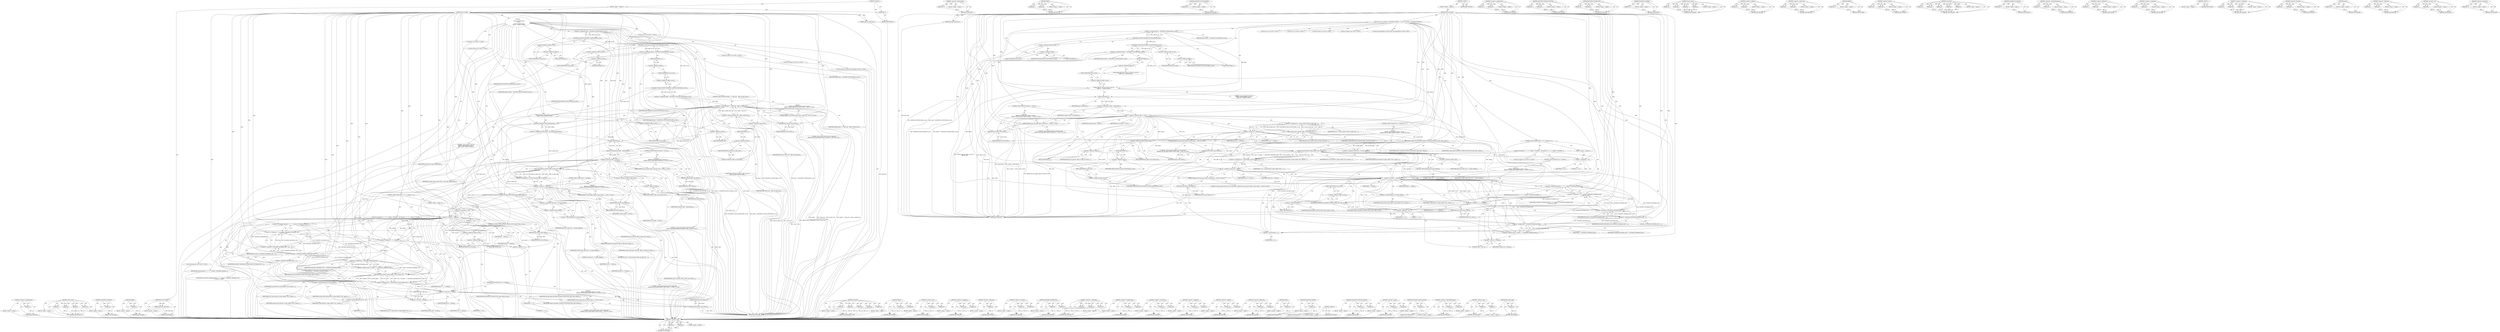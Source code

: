 digraph "alloc_index_table" {
vulnerable_261 [label=<(METHOD,&lt;operator&gt;.and)>];
vulnerable_262 [label=<(PARAM,p1)>];
vulnerable_263 [label=<(PARAM,p2)>];
vulnerable_264 [label=<(BLOCK,&lt;empty&gt;,&lt;empty&gt;)>];
vulnerable_265 [label=<(METHOD_RETURN,ANY)>];
vulnerable_241 [label=<(METHOD,&lt;operator&gt;.postIncrement)>];
vulnerable_242 [label=<(PARAM,p1)>];
vulnerable_243 [label=<(BLOCK,&lt;empty&gt;,&lt;empty&gt;)>];
vulnerable_244 [label=<(METHOD_RETURN,ANY)>];
vulnerable_193 [label=<(METHOD,TRACE)>];
vulnerable_194 [label=<(PARAM,p1)>];
vulnerable_195 [label=<(PARAM,p2)>];
vulnerable_196 [label=<(BLOCK,&lt;empty&gt;,&lt;empty&gt;)>];
vulnerable_197 [label=<(METHOD_RETURN,ANY)>];
vulnerable_218 [label=<(METHOD,SQUASHFS_ID_BLOCK_BYTES)>];
vulnerable_219 [label=<(PARAM,p1)>];
vulnerable_220 [label=<(BLOCK,&lt;empty&gt;,&lt;empty&gt;)>];
vulnerable_221 [label=<(METHOD_RETURN,ANY)>];
vulnerable_6 [label=<(METHOD,&lt;global&gt;)<SUB>1</SUB>>];
vulnerable_7 [label=<(BLOCK,&lt;empty&gt;,&lt;empty&gt;)<SUB>1</SUB>>];
vulnerable_8 [label=<(METHOD,read_uids_guids)<SUB>1</SUB>>];
vulnerable_9 [label=<(PARAM,long long *table_start)<SUB>1</SUB>>];
vulnerable_10 [label=<(BLOCK,{
 	int res, i;
 	int bytes = SQUASHFS_ID_BYTES...,{
 	int res, i;
 	int bytes = SQUASHFS_ID_BYTES...)<SUB>2</SUB>>];
vulnerable_11 [label="<(LOCAL,int res: int)<SUB>3</SUB>>"];
vulnerable_12 [label="<(LOCAL,int i: int)<SUB>3</SUB>>"];
vulnerable_13 [label="<(LOCAL,int bytes: int)<SUB>4</SUB>>"];
vulnerable_14 [label=<(&lt;operator&gt;.assignment,bytes = SQUASHFS_ID_BYTES(sBlk.s.no_ids))<SUB>4</SUB>>];
vulnerable_15 [label=<(IDENTIFIER,bytes,bytes = SQUASHFS_ID_BYTES(sBlk.s.no_ids))<SUB>4</SUB>>];
vulnerable_16 [label=<(SQUASHFS_ID_BYTES,SQUASHFS_ID_BYTES(sBlk.s.no_ids))<SUB>4</SUB>>];
vulnerable_17 [label=<(&lt;operator&gt;.fieldAccess,sBlk.s.no_ids)<SUB>4</SUB>>];
vulnerable_18 [label=<(&lt;operator&gt;.fieldAccess,sBlk.s)<SUB>4</SUB>>];
vulnerable_19 [label=<(IDENTIFIER,sBlk,SQUASHFS_ID_BYTES(sBlk.s.no_ids))<SUB>4</SUB>>];
vulnerable_20 [label=<(FIELD_IDENTIFIER,s,s)<SUB>4</SUB>>];
vulnerable_21 [label=<(FIELD_IDENTIFIER,no_ids,no_ids)<SUB>4</SUB>>];
vulnerable_22 [label="<(LOCAL,int indexes: int)<SUB>5</SUB>>"];
vulnerable_23 [label=<(&lt;operator&gt;.assignment,indexes = SQUASHFS_ID_BLOCKS(sBlk.s.no_ids))<SUB>5</SUB>>];
vulnerable_24 [label=<(IDENTIFIER,indexes,indexes = SQUASHFS_ID_BLOCKS(sBlk.s.no_ids))<SUB>5</SUB>>];
vulnerable_25 [label=<(SQUASHFS_ID_BLOCKS,SQUASHFS_ID_BLOCKS(sBlk.s.no_ids))<SUB>5</SUB>>];
vulnerable_26 [label=<(&lt;operator&gt;.fieldAccess,sBlk.s.no_ids)<SUB>5</SUB>>];
vulnerable_27 [label=<(&lt;operator&gt;.fieldAccess,sBlk.s)<SUB>5</SUB>>];
vulnerable_28 [label=<(IDENTIFIER,sBlk,SQUASHFS_ID_BLOCKS(sBlk.s.no_ids))<SUB>5</SUB>>];
vulnerable_29 [label=<(FIELD_IDENTIFIER,s,s)<SUB>5</SUB>>];
vulnerable_30 [label=<(FIELD_IDENTIFIER,no_ids,no_ids)<SUB>5</SUB>>];
vulnerable_31 [label="<(LOCAL,long long[indexes] id_index_table: long long[indexes])<SUB>6</SUB>>"];
vulnerable_32 [label="<(TRACE,TRACE(&quot;read_uids_guids: no_ids %d\n&quot;, sBlk.s.no...)<SUB>8</SUB>>"];
vulnerable_33 [label="<(LITERAL,&quot;read_uids_guids: no_ids %d\n&quot;,TRACE(&quot;read_uids_guids: no_ids %d\n&quot;, sBlk.s.no...)<SUB>8</SUB>>"];
vulnerable_34 [label=<(&lt;operator&gt;.fieldAccess,sBlk.s.no_ids)<SUB>8</SUB>>];
vulnerable_35 [label=<(&lt;operator&gt;.fieldAccess,sBlk.s)<SUB>8</SUB>>];
vulnerable_36 [label="<(IDENTIFIER,sBlk,TRACE(&quot;read_uids_guids: no_ids %d\n&quot;, sBlk.s.no...)<SUB>8</SUB>>"];
vulnerable_37 [label=<(FIELD_IDENTIFIER,s,s)<SUB>8</SUB>>];
vulnerable_38 [label=<(FIELD_IDENTIFIER,no_ids,no_ids)<SUB>8</SUB>>];
vulnerable_39 [label=<(&lt;operator&gt;.assignment,id_table = malloc(bytes))<SUB>10</SUB>>];
vulnerable_40 [label=<(IDENTIFIER,id_table,id_table = malloc(bytes))<SUB>10</SUB>>];
vulnerable_41 [label=<(malloc,malloc(bytes))<SUB>10</SUB>>];
vulnerable_42 [label=<(IDENTIFIER,bytes,malloc(bytes))<SUB>10</SUB>>];
vulnerable_43 [label=<(CONTROL_STRUCTURE,IF,if (id_table == NULL))<SUB>11</SUB>>];
vulnerable_44 [label=<(&lt;operator&gt;.equals,id_table == NULL)<SUB>11</SUB>>];
vulnerable_45 [label=<(IDENTIFIER,id_table,id_table == NULL)<SUB>11</SUB>>];
vulnerable_46 [label=<(IDENTIFIER,NULL,id_table == NULL)<SUB>11</SUB>>];
vulnerable_47 [label="<(BLOCK,{
		ERROR(&quot;read_uids_guids: failed to allocate ...,{
		ERROR(&quot;read_uids_guids: failed to allocate ...)<SUB>11</SUB>>"];
vulnerable_48 [label="<(ERROR,ERROR(&quot;read_uids_guids: failed to allocate id t...)<SUB>12</SUB>>"];
vulnerable_49 [label="<(LITERAL,&quot;read_uids_guids: failed to allocate id table\n&quot;,ERROR(&quot;read_uids_guids: failed to allocate id t...)<SUB>12</SUB>>"];
vulnerable_50 [label=<(RETURN,return FALSE;,return FALSE;)<SUB>13</SUB>>];
vulnerable_51 [label=<(IDENTIFIER,FALSE,return FALSE;)<SUB>13</SUB>>];
vulnerable_52 [label=<(&lt;operator&gt;.assignment,res = read_fs_bytes(fd, sBlk.s.id_table_start,
...)<SUB>16</SUB>>];
vulnerable_53 [label=<(IDENTIFIER,res,res = read_fs_bytes(fd, sBlk.s.id_table_start,
...)<SUB>16</SUB>>];
vulnerable_54 [label=<(read_fs_bytes,read_fs_bytes(fd, sBlk.s.id_table_start,
		SQUA...)<SUB>16</SUB>>];
vulnerable_55 [label=<(IDENTIFIER,fd,read_fs_bytes(fd, sBlk.s.id_table_start,
		SQUA...)<SUB>16</SUB>>];
vulnerable_56 [label=<(&lt;operator&gt;.fieldAccess,sBlk.s.id_table_start)<SUB>16</SUB>>];
vulnerable_57 [label=<(&lt;operator&gt;.fieldAccess,sBlk.s)<SUB>16</SUB>>];
vulnerable_58 [label=<(IDENTIFIER,sBlk,read_fs_bytes(fd, sBlk.s.id_table_start,
		SQUA...)<SUB>16</SUB>>];
vulnerable_59 [label=<(FIELD_IDENTIFIER,s,s)<SUB>16</SUB>>];
vulnerable_60 [label=<(FIELD_IDENTIFIER,id_table_start,id_table_start)<SUB>16</SUB>>];
vulnerable_61 [label=<(SQUASHFS_ID_BLOCK_BYTES,SQUASHFS_ID_BLOCK_BYTES(sBlk.s.no_ids))<SUB>17</SUB>>];
vulnerable_62 [label=<(&lt;operator&gt;.fieldAccess,sBlk.s.no_ids)<SUB>17</SUB>>];
vulnerable_63 [label=<(&lt;operator&gt;.fieldAccess,sBlk.s)<SUB>17</SUB>>];
vulnerable_64 [label=<(IDENTIFIER,sBlk,SQUASHFS_ID_BLOCK_BYTES(sBlk.s.no_ids))<SUB>17</SUB>>];
vulnerable_65 [label=<(FIELD_IDENTIFIER,s,s)<SUB>17</SUB>>];
vulnerable_66 [label=<(FIELD_IDENTIFIER,no_ids,no_ids)<SUB>17</SUB>>];
vulnerable_67 [label=<(IDENTIFIER,id_index_table,read_fs_bytes(fd, sBlk.s.id_table_start,
		SQUA...)<SUB>17</SUB>>];
vulnerable_68 [label=<(CONTROL_STRUCTURE,IF,if (res == FALSE))<SUB>18</SUB>>];
vulnerable_69 [label=<(&lt;operator&gt;.equals,res == FALSE)<SUB>18</SUB>>];
vulnerable_70 [label=<(IDENTIFIER,res,res == FALSE)<SUB>18</SUB>>];
vulnerable_71 [label=<(IDENTIFIER,FALSE,res == FALSE)<SUB>18</SUB>>];
vulnerable_72 [label="<(BLOCK,{
		ERROR(&quot;read_uids_guids: failed to read id i...,{
		ERROR(&quot;read_uids_guids: failed to read id i...)<SUB>18</SUB>>"];
vulnerable_73 [label="<(ERROR,ERROR(&quot;read_uids_guids: failed to read id index...)<SUB>19</SUB>>"];
vulnerable_74 [label="<(LITERAL,&quot;read_uids_guids: failed to read id index table\n&quot;,ERROR(&quot;read_uids_guids: failed to read id index...)<SUB>19</SUB>>"];
vulnerable_75 [label=<(RETURN,return FALSE;,return FALSE;)<SUB>20</SUB>>];
vulnerable_76 [label=<(IDENTIFIER,FALSE,return FALSE;)<SUB>20</SUB>>];
vulnerable_77 [label=<(SQUASHFS_INSWAP_ID_BLOCKS,SQUASHFS_INSWAP_ID_BLOCKS(id_index_table, indexes))<SUB>22</SUB>>];
vulnerable_78 [label=<(IDENTIFIER,id_index_table,SQUASHFS_INSWAP_ID_BLOCKS(id_index_table, indexes))<SUB>22</SUB>>];
vulnerable_79 [label=<(IDENTIFIER,indexes,SQUASHFS_INSWAP_ID_BLOCKS(id_index_table, indexes))<SUB>22</SUB>>];
vulnerable_80 [label=<(&lt;operator&gt;.assignment,*table_start = id_index_table[0])<SUB>30</SUB>>];
vulnerable_81 [label=<(&lt;operator&gt;.indirection,*table_start)<SUB>30</SUB>>];
vulnerable_82 [label=<(IDENTIFIER,table_start,*table_start = id_index_table[0])<SUB>30</SUB>>];
vulnerable_83 [label=<(&lt;operator&gt;.indirectIndexAccess,id_index_table[0])<SUB>30</SUB>>];
vulnerable_84 [label=<(IDENTIFIER,id_index_table,*table_start = id_index_table[0])<SUB>30</SUB>>];
vulnerable_85 [label=<(LITERAL,0,*table_start = id_index_table[0])<SUB>30</SUB>>];
vulnerable_86 [label=<(CONTROL_STRUCTURE,FOR,for (i = 0;i &lt; indexes;i++))<SUB>32</SUB>>];
vulnerable_87 [label=<(BLOCK,&lt;empty&gt;,&lt;empty&gt;)<SUB>32</SUB>>];
vulnerable_88 [label=<(&lt;operator&gt;.assignment,i = 0)<SUB>32</SUB>>];
vulnerable_89 [label=<(IDENTIFIER,i,i = 0)<SUB>32</SUB>>];
vulnerable_90 [label=<(LITERAL,0,i = 0)<SUB>32</SUB>>];
vulnerable_91 [label=<(&lt;operator&gt;.lessThan,i &lt; indexes)<SUB>32</SUB>>];
vulnerable_92 [label=<(IDENTIFIER,i,i &lt; indexes)<SUB>32</SUB>>];
vulnerable_93 [label=<(IDENTIFIER,indexes,i &lt; indexes)<SUB>32</SUB>>];
vulnerable_94 [label=<(&lt;operator&gt;.postIncrement,i++)<SUB>32</SUB>>];
vulnerable_95 [label=<(IDENTIFIER,i,i++)<SUB>32</SUB>>];
vulnerable_96 [label=<(BLOCK,{
		int expected = (i + 1) != indexes ? SQUASHF...,{
		int expected = (i + 1) != indexes ? SQUASHF...)<SUB>32</SUB>>];
vulnerable_97 [label="<(LOCAL,int expected: int)<SUB>33</SUB>>"];
vulnerable_98 [label=<(&lt;operator&gt;.assignment,expected = (i + 1) != indexes ? SQUASHFS_METADA...)<SUB>33</SUB>>];
vulnerable_99 [label=<(IDENTIFIER,expected,expected = (i + 1) != indexes ? SQUASHFS_METADA...)<SUB>33</SUB>>];
vulnerable_100 [label="<(&lt;operator&gt;.conditional,(i + 1) != indexes ? SQUASHFS_METADATA_SIZE :
	...)<SUB>33</SUB>>"];
vulnerable_101 [label=<(&lt;operator&gt;.notEquals,(i + 1) != indexes)<SUB>33</SUB>>];
vulnerable_102 [label=<(&lt;operator&gt;.addition,i + 1)<SUB>33</SUB>>];
vulnerable_103 [label=<(IDENTIFIER,i,i + 1)<SUB>33</SUB>>];
vulnerable_104 [label=<(LITERAL,1,i + 1)<SUB>33</SUB>>];
vulnerable_105 [label=<(IDENTIFIER,indexes,(i + 1) != indexes)<SUB>33</SUB>>];
vulnerable_106 [label="<(IDENTIFIER,SQUASHFS_METADATA_SIZE,(i + 1) != indexes ? SQUASHFS_METADATA_SIZE :
	...)<SUB>33</SUB>>"];
vulnerable_107 [label=<(&lt;operator&gt;.and,bytes &amp; (SQUASHFS_METADATA_SIZE - 1))<SUB>34</SUB>>];
vulnerable_108 [label=<(IDENTIFIER,bytes,bytes &amp; (SQUASHFS_METADATA_SIZE - 1))<SUB>34</SUB>>];
vulnerable_109 [label=<(&lt;operator&gt;.subtraction,SQUASHFS_METADATA_SIZE - 1)<SUB>34</SUB>>];
vulnerable_110 [label=<(IDENTIFIER,SQUASHFS_METADATA_SIZE,SQUASHFS_METADATA_SIZE - 1)<SUB>34</SUB>>];
vulnerable_111 [label=<(LITERAL,1,SQUASHFS_METADATA_SIZE - 1)<SUB>34</SUB>>];
vulnerable_112 [label=<(&lt;operator&gt;.assignment,res = read_block(fd, id_index_table[i], NULL, e...)<SUB>35</SUB>>];
vulnerable_113 [label=<(IDENTIFIER,res,res = read_block(fd, id_index_table[i], NULL, e...)<SUB>35</SUB>>];
vulnerable_114 [label=<(read_block,read_block(fd, id_index_table[i], NULL, expecte...)<SUB>35</SUB>>];
vulnerable_115 [label=<(IDENTIFIER,fd,read_block(fd, id_index_table[i], NULL, expecte...)<SUB>35</SUB>>];
vulnerable_116 [label=<(&lt;operator&gt;.indirectIndexAccess,id_index_table[i])<SUB>35</SUB>>];
vulnerable_117 [label=<(IDENTIFIER,id_index_table,read_block(fd, id_index_table[i], NULL, expecte...)<SUB>35</SUB>>];
vulnerable_118 [label=<(IDENTIFIER,i,read_block(fd, id_index_table[i], NULL, expecte...)<SUB>35</SUB>>];
vulnerable_119 [label=<(IDENTIFIER,NULL,read_block(fd, id_index_table[i], NULL, expecte...)<SUB>35</SUB>>];
vulnerable_120 [label=<(IDENTIFIER,expected,read_block(fd, id_index_table[i], NULL, expecte...)<SUB>35</SUB>>];
vulnerable_121 [label=<(&lt;operator&gt;.addition,((char *) id_table) + i * SQUASHFS_METADATA_SIZE)<SUB>36</SUB>>];
vulnerable_122 [label=<(&lt;operator&gt;.cast,(char *) id_table)<SUB>36</SUB>>];
vulnerable_123 [label=<(UNKNOWN,char *,char *)<SUB>36</SUB>>];
vulnerable_124 [label=<(IDENTIFIER,id_table,(char *) id_table)<SUB>36</SUB>>];
vulnerable_125 [label=<(&lt;operator&gt;.multiplication,i * SQUASHFS_METADATA_SIZE)<SUB>36</SUB>>];
vulnerable_126 [label=<(IDENTIFIER,i,i * SQUASHFS_METADATA_SIZE)<SUB>36</SUB>>];
vulnerable_127 [label=<(IDENTIFIER,SQUASHFS_METADATA_SIZE,i * SQUASHFS_METADATA_SIZE)<SUB>36</SUB>>];
vulnerable_128 [label=<(CONTROL_STRUCTURE,IF,if (res == FALSE))<SUB>37</SUB>>];
vulnerable_129 [label=<(&lt;operator&gt;.equals,res == FALSE)<SUB>37</SUB>>];
vulnerable_130 [label=<(IDENTIFIER,res,res == FALSE)<SUB>37</SUB>>];
vulnerable_131 [label=<(IDENTIFIER,FALSE,res == FALSE)<SUB>37</SUB>>];
vulnerable_132 [label="<(BLOCK,{
			ERROR(&quot;read_uids_guids: failed to read id ...,{
			ERROR(&quot;read_uids_guids: failed to read id ...)<SUB>37</SUB>>"];
vulnerable_133 [label="<(ERROR,ERROR(&quot;read_uids_guids: failed to read id table...)<SUB>38</SUB>>"];
vulnerable_134 [label="<(LITERAL,&quot;read_uids_guids: failed to read id table block...,ERROR(&quot;read_uids_guids: failed to read id table...)<SUB>38</SUB>>"];
vulnerable_135 [label=<(RETURN,return FALSE;,return FALSE;)<SUB>40</SUB>>];
vulnerable_136 [label=<(IDENTIFIER,FALSE,return FALSE;)<SUB>40</SUB>>];
vulnerable_137 [label=<(SQUASHFS_INSWAP_INTS,SQUASHFS_INSWAP_INTS(id_table, sBlk.s.no_ids))<SUB>44</SUB>>];
vulnerable_138 [label=<(IDENTIFIER,id_table,SQUASHFS_INSWAP_INTS(id_table, sBlk.s.no_ids))<SUB>44</SUB>>];
vulnerable_139 [label=<(&lt;operator&gt;.fieldAccess,sBlk.s.no_ids)<SUB>44</SUB>>];
vulnerable_140 [label=<(&lt;operator&gt;.fieldAccess,sBlk.s)<SUB>44</SUB>>];
vulnerable_141 [label=<(IDENTIFIER,sBlk,SQUASHFS_INSWAP_INTS(id_table, sBlk.s.no_ids))<SUB>44</SUB>>];
vulnerable_142 [label=<(FIELD_IDENTIFIER,s,s)<SUB>44</SUB>>];
vulnerable_143 [label=<(FIELD_IDENTIFIER,no_ids,no_ids)<SUB>44</SUB>>];
vulnerable_144 [label=<(RETURN,return TRUE;,return TRUE;)<SUB>46</SUB>>];
vulnerable_145 [label=<(IDENTIFIER,TRUE,return TRUE;)<SUB>46</SUB>>];
vulnerable_146 [label=<(METHOD_RETURN,int)<SUB>1</SUB>>];
vulnerable_148 [label=<(METHOD_RETURN,ANY)<SUB>1</SUB>>];
vulnerable_284 [label=<(METHOD,&lt;operator&gt;.multiplication)>];
vulnerable_285 [label=<(PARAM,p1)>];
vulnerable_286 [label=<(PARAM,p2)>];
vulnerable_287 [label=<(BLOCK,&lt;empty&gt;,&lt;empty&gt;)>];
vulnerable_288 [label=<(METHOD_RETURN,ANY)>];
vulnerable_222 [label=<(METHOD,SQUASHFS_INSWAP_ID_BLOCKS)>];
vulnerable_223 [label=<(PARAM,p1)>];
vulnerable_224 [label=<(PARAM,p2)>];
vulnerable_225 [label=<(BLOCK,&lt;empty&gt;,&lt;empty&gt;)>];
vulnerable_226 [label=<(METHOD_RETURN,ANY)>];
vulnerable_289 [label=<(METHOD,SQUASHFS_INSWAP_INTS)>];
vulnerable_290 [label=<(PARAM,p1)>];
vulnerable_291 [label=<(PARAM,p2)>];
vulnerable_292 [label=<(BLOCK,&lt;empty&gt;,&lt;empty&gt;)>];
vulnerable_293 [label=<(METHOD_RETURN,ANY)>];
vulnerable_180 [label=<(METHOD,SQUASHFS_ID_BYTES)>];
vulnerable_181 [label=<(PARAM,p1)>];
vulnerable_182 [label=<(BLOCK,&lt;empty&gt;,&lt;empty&gt;)>];
vulnerable_183 [label=<(METHOD_RETURN,ANY)>];
vulnerable_211 [label=<(METHOD,read_fs_bytes)>];
vulnerable_212 [label=<(PARAM,p1)>];
vulnerable_213 [label=<(PARAM,p2)>];
vulnerable_214 [label=<(PARAM,p3)>];
vulnerable_215 [label=<(PARAM,p4)>];
vulnerable_216 [label=<(BLOCK,&lt;empty&gt;,&lt;empty&gt;)>];
vulnerable_217 [label=<(METHOD_RETURN,ANY)>];
vulnerable_256 [label=<(METHOD,&lt;operator&gt;.addition)>];
vulnerable_257 [label=<(PARAM,p1)>];
vulnerable_258 [label=<(PARAM,p2)>];
vulnerable_259 [label=<(BLOCK,&lt;empty&gt;,&lt;empty&gt;)>];
vulnerable_260 [label=<(METHOD_RETURN,ANY)>];
vulnerable_266 [label=<(METHOD,&lt;operator&gt;.subtraction)>];
vulnerable_267 [label=<(PARAM,p1)>];
vulnerable_268 [label=<(PARAM,p2)>];
vulnerable_269 [label=<(BLOCK,&lt;empty&gt;,&lt;empty&gt;)>];
vulnerable_270 [label=<(METHOD_RETURN,ANY)>];
vulnerable_207 [label=<(METHOD,ERROR)>];
vulnerable_208 [label=<(PARAM,p1)>];
vulnerable_209 [label=<(BLOCK,&lt;empty&gt;,&lt;empty&gt;)>];
vulnerable_210 [label=<(METHOD_RETURN,ANY)>];
vulnerable_202 [label=<(METHOD,&lt;operator&gt;.equals)>];
vulnerable_203 [label=<(PARAM,p1)>];
vulnerable_204 [label=<(PARAM,p2)>];
vulnerable_205 [label=<(BLOCK,&lt;empty&gt;,&lt;empty&gt;)>];
vulnerable_206 [label=<(METHOD_RETURN,ANY)>];
vulnerable_271 [label=<(METHOD,read_block)>];
vulnerable_272 [label=<(PARAM,p1)>];
vulnerable_273 [label=<(PARAM,p2)>];
vulnerable_274 [label=<(PARAM,p3)>];
vulnerable_275 [label=<(PARAM,p4)>];
vulnerable_276 [label=<(PARAM,p5)>];
vulnerable_277 [label=<(BLOCK,&lt;empty&gt;,&lt;empty&gt;)>];
vulnerable_278 [label=<(METHOD_RETURN,ANY)>];
vulnerable_189 [label=<(METHOD,SQUASHFS_ID_BLOCKS)>];
vulnerable_190 [label=<(PARAM,p1)>];
vulnerable_191 [label=<(BLOCK,&lt;empty&gt;,&lt;empty&gt;)>];
vulnerable_192 [label=<(METHOD_RETURN,ANY)>];
vulnerable_231 [label=<(METHOD,&lt;operator&gt;.indirectIndexAccess)>];
vulnerable_232 [label=<(PARAM,p1)>];
vulnerable_233 [label=<(PARAM,p2)>];
vulnerable_234 [label=<(BLOCK,&lt;empty&gt;,&lt;empty&gt;)>];
vulnerable_235 [label=<(METHOD_RETURN,ANY)>];
vulnerable_184 [label=<(METHOD,&lt;operator&gt;.fieldAccess)>];
vulnerable_185 [label=<(PARAM,p1)>];
vulnerable_186 [label=<(PARAM,p2)>];
vulnerable_187 [label=<(BLOCK,&lt;empty&gt;,&lt;empty&gt;)>];
vulnerable_188 [label=<(METHOD_RETURN,ANY)>];
vulnerable_175 [label=<(METHOD,&lt;operator&gt;.assignment)>];
vulnerable_176 [label=<(PARAM,p1)>];
vulnerable_177 [label=<(PARAM,p2)>];
vulnerable_178 [label=<(BLOCK,&lt;empty&gt;,&lt;empty&gt;)>];
vulnerable_179 [label=<(METHOD_RETURN,ANY)>];
vulnerable_169 [label=<(METHOD,&lt;global&gt;)<SUB>1</SUB>>];
vulnerable_170 [label=<(BLOCK,&lt;empty&gt;,&lt;empty&gt;)>];
vulnerable_171 [label=<(METHOD_RETURN,ANY)>];
vulnerable_245 [label=<(METHOD,&lt;operator&gt;.conditional)>];
vulnerable_246 [label=<(PARAM,p1)>];
vulnerable_247 [label=<(PARAM,p2)>];
vulnerable_248 [label=<(PARAM,p3)>];
vulnerable_249 [label=<(BLOCK,&lt;empty&gt;,&lt;empty&gt;)>];
vulnerable_250 [label=<(METHOD_RETURN,ANY)>];
vulnerable_236 [label=<(METHOD,&lt;operator&gt;.lessThan)>];
vulnerable_237 [label=<(PARAM,p1)>];
vulnerable_238 [label=<(PARAM,p2)>];
vulnerable_239 [label=<(BLOCK,&lt;empty&gt;,&lt;empty&gt;)>];
vulnerable_240 [label=<(METHOD_RETURN,ANY)>];
vulnerable_198 [label=<(METHOD,malloc)>];
vulnerable_199 [label=<(PARAM,p1)>];
vulnerable_200 [label=<(BLOCK,&lt;empty&gt;,&lt;empty&gt;)>];
vulnerable_201 [label=<(METHOD_RETURN,ANY)>];
vulnerable_251 [label=<(METHOD,&lt;operator&gt;.notEquals)>];
vulnerable_252 [label=<(PARAM,p1)>];
vulnerable_253 [label=<(PARAM,p2)>];
vulnerable_254 [label=<(BLOCK,&lt;empty&gt;,&lt;empty&gt;)>];
vulnerable_255 [label=<(METHOD_RETURN,ANY)>];
vulnerable_279 [label=<(METHOD,&lt;operator&gt;.cast)>];
vulnerable_280 [label=<(PARAM,p1)>];
vulnerable_281 [label=<(PARAM,p2)>];
vulnerable_282 [label=<(BLOCK,&lt;empty&gt;,&lt;empty&gt;)>];
vulnerable_283 [label=<(METHOD_RETURN,ANY)>];
vulnerable_227 [label=<(METHOD,&lt;operator&gt;.indirection)>];
vulnerable_228 [label=<(PARAM,p1)>];
vulnerable_229 [label=<(BLOCK,&lt;empty&gt;,&lt;empty&gt;)>];
vulnerable_230 [label=<(METHOD_RETURN,ANY)>];
fixed_281 [label=<(METHOD,&lt;operator&gt;.postIncrement)>];
fixed_282 [label=<(PARAM,p1)>];
fixed_283 [label=<(BLOCK,&lt;empty&gt;,&lt;empty&gt;)>];
fixed_284 [label=<(METHOD_RETURN,ANY)>];
fixed_259 [label=<(METHOD,read_fs_bytes)>];
fixed_260 [label=<(PARAM,p1)>];
fixed_261 [label=<(PARAM,p2)>];
fixed_262 [label=<(PARAM,p3)>];
fixed_263 [label=<(PARAM,p4)>];
fixed_264 [label=<(BLOCK,&lt;empty&gt;,&lt;empty&gt;)>];
fixed_265 [label=<(METHOD_RETURN,ANY)>];
fixed_215 [label=<(METHOD,SQUASHFS_ID_BLOCKS)>];
fixed_216 [label=<(PARAM,p1)>];
fixed_217 [label=<(BLOCK,&lt;empty&gt;,&lt;empty&gt;)>];
fixed_218 [label=<(METHOD_RETURN,ANY)>];
fixed_237 [label=<(METHOD,ERROR)>];
fixed_238 [label=<(PARAM,p1)>];
fixed_239 [label=<(BLOCK,&lt;empty&gt;,&lt;empty&gt;)>];
fixed_240 [label=<(METHOD_RETURN,ANY)>];
fixed_6 [label=<(METHOD,&lt;global&gt;)<SUB>1</SUB>>];
fixed_7 [label=<(BLOCK,&lt;empty&gt;,&lt;empty&gt;)<SUB>1</SUB>>];
fixed_8 [label=<(METHOD,read_uids_guids)<SUB>1</SUB>>];
fixed_9 [label=<(PARAM,long long *table_start)<SUB>1</SUB>>];
fixed_10 [label=<(BLOCK,&lt;empty&gt;,&lt;empty&gt;)>];
fixed_11 [label=<(METHOD_RETURN,int)<SUB>1</SUB>>];
fixed_13 [label=<(UNKNOWN,),))<SUB>1</SUB>>];
fixed_14 [label=<(METHOD,read_id_table)<SUB>2</SUB>>];
fixed_15 [label=<(PARAM,long long *table_start)<SUB>2</SUB>>];
fixed_16 [label="<(BLOCK,{
	/*
	 * Note on overflow limits:
	 * Size of ...,{
	/*
	 * Note on overflow limits:
	 * Size of ...)<SUB>3</SUB>>"];
fixed_17 [label="<(LOCAL,int res: int)<SUB>11</SUB>>"];
fixed_18 [label="<(LOCAL,int i: int)<SUB>11</SUB>>"];
fixed_19 [label="<(LOCAL,int bytes: int)<SUB>12</SUB>>"];
fixed_20 [label=<(&lt;operator&gt;.assignment,bytes = SQUASHFS_ID_BYTES(sBlk.s.no_ids))<SUB>12</SUB>>];
fixed_21 [label=<(IDENTIFIER,bytes,bytes = SQUASHFS_ID_BYTES(sBlk.s.no_ids))<SUB>12</SUB>>];
fixed_22 [label=<(SQUASHFS_ID_BYTES,SQUASHFS_ID_BYTES(sBlk.s.no_ids))<SUB>12</SUB>>];
fixed_23 [label=<(&lt;operator&gt;.fieldAccess,sBlk.s.no_ids)<SUB>12</SUB>>];
fixed_24 [label=<(&lt;operator&gt;.fieldAccess,sBlk.s)<SUB>12</SUB>>];
fixed_25 [label=<(IDENTIFIER,sBlk,SQUASHFS_ID_BYTES(sBlk.s.no_ids))<SUB>12</SUB>>];
fixed_26 [label=<(FIELD_IDENTIFIER,s,s)<SUB>12</SUB>>];
fixed_27 [label=<(FIELD_IDENTIFIER,no_ids,no_ids)<SUB>12</SUB>>];
fixed_28 [label="<(LOCAL,int indexes: int)<SUB>13</SUB>>"];
fixed_29 [label=<(&lt;operator&gt;.assignment,indexes = SQUASHFS_ID_BLOCKS(sBlk.s.no_ids))<SUB>13</SUB>>];
fixed_30 [label=<(IDENTIFIER,indexes,indexes = SQUASHFS_ID_BLOCKS(sBlk.s.no_ids))<SUB>13</SUB>>];
fixed_31 [label=<(SQUASHFS_ID_BLOCKS,SQUASHFS_ID_BLOCKS(sBlk.s.no_ids))<SUB>13</SUB>>];
fixed_32 [label=<(&lt;operator&gt;.fieldAccess,sBlk.s.no_ids)<SUB>13</SUB>>];
fixed_33 [label=<(&lt;operator&gt;.fieldAccess,sBlk.s)<SUB>13</SUB>>];
fixed_34 [label=<(IDENTIFIER,sBlk,SQUASHFS_ID_BLOCKS(sBlk.s.no_ids))<SUB>13</SUB>>];
fixed_35 [label=<(FIELD_IDENTIFIER,s,s)<SUB>13</SUB>>];
fixed_36 [label=<(FIELD_IDENTIFIER,no_ids,no_ids)<SUB>13</SUB>>];
fixed_37 [label="<(LOCAL,int length: int)<SUB>14</SUB>>"];
fixed_38 [label=<(&lt;operator&gt;.assignment,length = SQUASHFS_ID_BLOCK_BYTES(sBlk.s.no_ids))<SUB>14</SUB>>];
fixed_39 [label=<(IDENTIFIER,length,length = SQUASHFS_ID_BLOCK_BYTES(sBlk.s.no_ids))<SUB>14</SUB>>];
fixed_40 [label=<(SQUASHFS_ID_BLOCK_BYTES,SQUASHFS_ID_BLOCK_BYTES(sBlk.s.no_ids))<SUB>14</SUB>>];
fixed_41 [label=<(&lt;operator&gt;.fieldAccess,sBlk.s.no_ids)<SUB>14</SUB>>];
fixed_42 [label=<(&lt;operator&gt;.fieldAccess,sBlk.s)<SUB>14</SUB>>];
fixed_43 [label=<(IDENTIFIER,sBlk,SQUASHFS_ID_BLOCK_BYTES(sBlk.s.no_ids))<SUB>14</SUB>>];
fixed_44 [label=<(FIELD_IDENTIFIER,s,s)<SUB>14</SUB>>];
fixed_45 [label=<(FIELD_IDENTIFIER,no_ids,no_ids)<SUB>14</SUB>>];
fixed_46 [label="<(LOCAL,long long* id_index_table: longlong*)<SUB>15</SUB>>"];
fixed_47 [label=<(CONTROL_STRUCTURE,IF,if (length != (*table_start - sBlk.s.id_table_start)))<SUB>21</SUB>>];
fixed_48 [label=<(&lt;operator&gt;.notEquals,length != (*table_start - sBlk.s.id_table_start))<SUB>21</SUB>>];
fixed_49 [label=<(IDENTIFIER,length,length != (*table_start - sBlk.s.id_table_start))<SUB>21</SUB>>];
fixed_50 [label=<(&lt;operator&gt;.subtraction,*table_start - sBlk.s.id_table_start)<SUB>21</SUB>>];
fixed_51 [label=<(&lt;operator&gt;.indirection,*table_start)<SUB>21</SUB>>];
fixed_52 [label=<(IDENTIFIER,table_start,*table_start - sBlk.s.id_table_start)<SUB>21</SUB>>];
fixed_53 [label=<(&lt;operator&gt;.fieldAccess,sBlk.s.id_table_start)<SUB>21</SUB>>];
fixed_54 [label=<(&lt;operator&gt;.fieldAccess,sBlk.s)<SUB>21</SUB>>];
fixed_55 [label=<(IDENTIFIER,sBlk,*table_start - sBlk.s.id_table_start)<SUB>21</SUB>>];
fixed_56 [label=<(FIELD_IDENTIFIER,s,s)<SUB>21</SUB>>];
fixed_57 [label=<(FIELD_IDENTIFIER,id_table_start,id_table_start)<SUB>21</SUB>>];
fixed_58 [label="<(BLOCK,{
		ERROR(&quot;read_id_table: Bad id count in super...,{
		ERROR(&quot;read_id_table: Bad id count in super...)<SUB>21</SUB>>"];
fixed_59 [label="<(ERROR,ERROR(&quot;read_id_table: Bad id count in super blo...)<SUB>22</SUB>>"];
fixed_60 [label="<(LITERAL,&quot;read_id_table: Bad id count in super block\n&quot;,ERROR(&quot;read_id_table: Bad id count in super blo...)<SUB>22</SUB>>"];
fixed_61 [label=<(RETURN,return FALSE;,return FALSE;)<SUB>23</SUB>>];
fixed_62 [label=<(IDENTIFIER,FALSE,return FALSE;)<SUB>23</SUB>>];
fixed_63 [label="<(TRACE,TRACE(&quot;read_id_table: no_ids %d\n&quot;, sBlk.s.no_ids))<SUB>26</SUB>>"];
fixed_64 [label="<(LITERAL,&quot;read_id_table: no_ids %d\n&quot;,TRACE(&quot;read_id_table: no_ids %d\n&quot;, sBlk.s.no_ids))<SUB>26</SUB>>"];
fixed_65 [label=<(&lt;operator&gt;.fieldAccess,sBlk.s.no_ids)<SUB>26</SUB>>];
fixed_66 [label=<(&lt;operator&gt;.fieldAccess,sBlk.s)<SUB>26</SUB>>];
fixed_67 [label="<(IDENTIFIER,sBlk,TRACE(&quot;read_id_table: no_ids %d\n&quot;, sBlk.s.no_ids))<SUB>26</SUB>>"];
fixed_68 [label=<(FIELD_IDENTIFIER,s,s)<SUB>26</SUB>>];
fixed_69 [label=<(FIELD_IDENTIFIER,no_ids,no_ids)<SUB>26</SUB>>];
fixed_70 [label=<(&lt;operator&gt;.assignment,id_index_table = alloc_index_table(indexes))<SUB>28</SUB>>];
fixed_71 [label=<(IDENTIFIER,id_index_table,id_index_table = alloc_index_table(indexes))<SUB>28</SUB>>];
fixed_72 [label=<(alloc_index_table,alloc_index_table(indexes))<SUB>28</SUB>>];
fixed_73 [label=<(IDENTIFIER,indexes,alloc_index_table(indexes))<SUB>28</SUB>>];
fixed_74 [label=<(&lt;operator&gt;.assignment,id_table = malloc(bytes))<SUB>29</SUB>>];
fixed_75 [label=<(IDENTIFIER,id_table,id_table = malloc(bytes))<SUB>29</SUB>>];
fixed_76 [label=<(malloc,malloc(bytes))<SUB>29</SUB>>];
fixed_77 [label=<(IDENTIFIER,bytes,malloc(bytes))<SUB>29</SUB>>];
fixed_78 [label=<(CONTROL_STRUCTURE,IF,if (id_table == NULL))<SUB>30</SUB>>];
fixed_79 [label=<(&lt;operator&gt;.equals,id_table == NULL)<SUB>30</SUB>>];
fixed_80 [label=<(IDENTIFIER,id_table,id_table == NULL)<SUB>30</SUB>>];
fixed_81 [label=<(IDENTIFIER,NULL,id_table == NULL)<SUB>30</SUB>>];
fixed_82 [label="<(BLOCK,{
		ERROR(&quot;read_id_table: failed to allocate id...,{
		ERROR(&quot;read_id_table: failed to allocate id...)<SUB>30</SUB>>"];
fixed_83 [label="<(ERROR,ERROR(&quot;read_id_table: failed to allocate id tab...)<SUB>31</SUB>>"];
fixed_84 [label="<(LITERAL,&quot;read_id_table: failed to allocate id table\n&quot;,ERROR(&quot;read_id_table: failed to allocate id tab...)<SUB>31</SUB>>"];
fixed_85 [label=<(RETURN,return FALSE;,return FALSE;)<SUB>32</SUB>>];
fixed_86 [label=<(IDENTIFIER,FALSE,return FALSE;)<SUB>32</SUB>>];
fixed_87 [label=<(&lt;operator&gt;.assignment,res = read_fs_bytes(fd, sBlk.s.id_table_start, ...)<SUB>35</SUB>>];
fixed_88 [label=<(IDENTIFIER,res,res = read_fs_bytes(fd, sBlk.s.id_table_start, ...)<SUB>35</SUB>>];
fixed_89 [label=<(read_fs_bytes,read_fs_bytes(fd, sBlk.s.id_table_start, length...)<SUB>35</SUB>>];
fixed_90 [label=<(IDENTIFIER,fd,read_fs_bytes(fd, sBlk.s.id_table_start, length...)<SUB>35</SUB>>];
fixed_91 [label=<(&lt;operator&gt;.fieldAccess,sBlk.s.id_table_start)<SUB>35</SUB>>];
fixed_92 [label=<(&lt;operator&gt;.fieldAccess,sBlk.s)<SUB>35</SUB>>];
fixed_93 [label=<(IDENTIFIER,sBlk,read_fs_bytes(fd, sBlk.s.id_table_start, length...)<SUB>35</SUB>>];
fixed_94 [label=<(FIELD_IDENTIFIER,s,s)<SUB>35</SUB>>];
fixed_95 [label=<(FIELD_IDENTIFIER,id_table_start,id_table_start)<SUB>35</SUB>>];
fixed_96 [label=<(IDENTIFIER,length,read_fs_bytes(fd, sBlk.s.id_table_start, length...)<SUB>35</SUB>>];
fixed_97 [label=<(IDENTIFIER,id_index_table,read_fs_bytes(fd, sBlk.s.id_table_start, length...)<SUB>35</SUB>>];
fixed_98 [label=<(CONTROL_STRUCTURE,IF,if (res == FALSE))<SUB>36</SUB>>];
fixed_99 [label=<(&lt;operator&gt;.equals,res == FALSE)<SUB>36</SUB>>];
fixed_100 [label=<(IDENTIFIER,res,res == FALSE)<SUB>36</SUB>>];
fixed_101 [label=<(IDENTIFIER,FALSE,res == FALSE)<SUB>36</SUB>>];
fixed_102 [label="<(BLOCK,{
		ERROR(&quot;read_id_table: failed to read id ind...,{
		ERROR(&quot;read_id_table: failed to read id ind...)<SUB>36</SUB>>"];
fixed_103 [label="<(ERROR,ERROR(&quot;read_id_table: failed to read id index t...)<SUB>37</SUB>>"];
fixed_104 [label="<(LITERAL,&quot;read_id_table: failed to read id index table\n&quot;,ERROR(&quot;read_id_table: failed to read id index t...)<SUB>37</SUB>>"];
fixed_105 [label=<(RETURN,return FALSE;,return FALSE;)<SUB>38</SUB>>];
fixed_106 [label=<(IDENTIFIER,FALSE,return FALSE;)<SUB>38</SUB>>];
fixed_107 [label=<(SQUASHFS_INSWAP_ID_BLOCKS,SQUASHFS_INSWAP_ID_BLOCKS(id_index_table, indexes))<SUB>40</SUB>>];
fixed_108 [label=<(IDENTIFIER,id_index_table,SQUASHFS_INSWAP_ID_BLOCKS(id_index_table, indexes))<SUB>40</SUB>>];
fixed_109 [label=<(IDENTIFIER,indexes,SQUASHFS_INSWAP_ID_BLOCKS(id_index_table, indexes))<SUB>40</SUB>>];
fixed_110 [label=<(&lt;operator&gt;.assignment,*table_start = id_index_table[0])<SUB>48</SUB>>];
fixed_111 [label=<(&lt;operator&gt;.indirection,*table_start)<SUB>48</SUB>>];
fixed_112 [label=<(IDENTIFIER,table_start,*table_start = id_index_table[0])<SUB>48</SUB>>];
fixed_113 [label=<(&lt;operator&gt;.indirectIndexAccess,id_index_table[0])<SUB>48</SUB>>];
fixed_114 [label=<(IDENTIFIER,id_index_table,*table_start = id_index_table[0])<SUB>48</SUB>>];
fixed_115 [label=<(LITERAL,0,*table_start = id_index_table[0])<SUB>48</SUB>>];
fixed_116 [label=<(CONTROL_STRUCTURE,FOR,for (i = 0;i &lt; indexes;i++))<SUB>50</SUB>>];
fixed_117 [label=<(BLOCK,&lt;empty&gt;,&lt;empty&gt;)<SUB>50</SUB>>];
fixed_118 [label=<(&lt;operator&gt;.assignment,i = 0)<SUB>50</SUB>>];
fixed_119 [label=<(IDENTIFIER,i,i = 0)<SUB>50</SUB>>];
fixed_120 [label=<(LITERAL,0,i = 0)<SUB>50</SUB>>];
fixed_121 [label=<(&lt;operator&gt;.lessThan,i &lt; indexes)<SUB>50</SUB>>];
fixed_122 [label=<(IDENTIFIER,i,i &lt; indexes)<SUB>50</SUB>>];
fixed_123 [label=<(IDENTIFIER,indexes,i &lt; indexes)<SUB>50</SUB>>];
fixed_124 [label=<(&lt;operator&gt;.postIncrement,i++)<SUB>50</SUB>>];
fixed_125 [label=<(IDENTIFIER,i,i++)<SUB>50</SUB>>];
fixed_126 [label=<(BLOCK,{
		int expected = (i + 1) != indexes ? SQUASHF...,{
		int expected = (i + 1) != indexes ? SQUASHF...)<SUB>50</SUB>>];
fixed_127 [label="<(LOCAL,int expected: int)<SUB>51</SUB>>"];
fixed_128 [label=<(&lt;operator&gt;.assignment,expected = (i + 1) != indexes ? SQUASHFS_METADA...)<SUB>51</SUB>>];
fixed_129 [label=<(IDENTIFIER,expected,expected = (i + 1) != indexes ? SQUASHFS_METADA...)<SUB>51</SUB>>];
fixed_130 [label="<(&lt;operator&gt;.conditional,(i + 1) != indexes ? SQUASHFS_METADATA_SIZE :
	...)<SUB>51</SUB>>"];
fixed_131 [label=<(&lt;operator&gt;.notEquals,(i + 1) != indexes)<SUB>51</SUB>>];
fixed_132 [label=<(&lt;operator&gt;.addition,i + 1)<SUB>51</SUB>>];
fixed_133 [label=<(IDENTIFIER,i,i + 1)<SUB>51</SUB>>];
fixed_134 [label=<(LITERAL,1,i + 1)<SUB>51</SUB>>];
fixed_135 [label=<(IDENTIFIER,indexes,(i + 1) != indexes)<SUB>51</SUB>>];
fixed_136 [label="<(IDENTIFIER,SQUASHFS_METADATA_SIZE,(i + 1) != indexes ? SQUASHFS_METADATA_SIZE :
	...)<SUB>51</SUB>>"];
fixed_137 [label=<(&lt;operator&gt;.and,bytes &amp; (SQUASHFS_METADATA_SIZE - 1))<SUB>52</SUB>>];
fixed_138 [label=<(IDENTIFIER,bytes,bytes &amp; (SQUASHFS_METADATA_SIZE - 1))<SUB>52</SUB>>];
fixed_139 [label=<(&lt;operator&gt;.subtraction,SQUASHFS_METADATA_SIZE - 1)<SUB>52</SUB>>];
fixed_140 [label=<(IDENTIFIER,SQUASHFS_METADATA_SIZE,SQUASHFS_METADATA_SIZE - 1)<SUB>52</SUB>>];
fixed_141 [label=<(LITERAL,1,SQUASHFS_METADATA_SIZE - 1)<SUB>52</SUB>>];
fixed_142 [label=<(&lt;operator&gt;.assignment,res = read_block(fd, id_index_table[i], NULL, e...)<SUB>53</SUB>>];
fixed_143 [label=<(IDENTIFIER,res,res = read_block(fd, id_index_table[i], NULL, e...)<SUB>53</SUB>>];
fixed_144 [label=<(read_block,read_block(fd, id_index_table[i], NULL, expecte...)<SUB>53</SUB>>];
fixed_145 [label=<(IDENTIFIER,fd,read_block(fd, id_index_table[i], NULL, expecte...)<SUB>53</SUB>>];
fixed_146 [label=<(&lt;operator&gt;.indirectIndexAccess,id_index_table[i])<SUB>53</SUB>>];
fixed_147 [label=<(IDENTIFIER,id_index_table,read_block(fd, id_index_table[i], NULL, expecte...)<SUB>53</SUB>>];
fixed_148 [label=<(IDENTIFIER,i,read_block(fd, id_index_table[i], NULL, expecte...)<SUB>53</SUB>>];
fixed_149 [label=<(IDENTIFIER,NULL,read_block(fd, id_index_table[i], NULL, expecte...)<SUB>53</SUB>>];
fixed_150 [label=<(IDENTIFIER,expected,read_block(fd, id_index_table[i], NULL, expecte...)<SUB>53</SUB>>];
fixed_151 [label=<(&lt;operator&gt;.addition,((char *) id_table) + i * SQUASHFS_METADATA_SIZE)<SUB>54</SUB>>];
fixed_152 [label=<(&lt;operator&gt;.cast,(char *) id_table)<SUB>54</SUB>>];
fixed_153 [label=<(UNKNOWN,char *,char *)<SUB>54</SUB>>];
fixed_154 [label=<(IDENTIFIER,id_table,(char *) id_table)<SUB>54</SUB>>];
fixed_155 [label=<(&lt;operator&gt;.multiplication,i * SQUASHFS_METADATA_SIZE)<SUB>54</SUB>>];
fixed_156 [label=<(IDENTIFIER,i,i * SQUASHFS_METADATA_SIZE)<SUB>54</SUB>>];
fixed_157 [label=<(IDENTIFIER,SQUASHFS_METADATA_SIZE,i * SQUASHFS_METADATA_SIZE)<SUB>54</SUB>>];
fixed_158 [label=<(CONTROL_STRUCTURE,IF,if (res == FALSE))<SUB>55</SUB>>];
fixed_159 [label=<(&lt;operator&gt;.equals,res == FALSE)<SUB>55</SUB>>];
fixed_160 [label=<(IDENTIFIER,res,res == FALSE)<SUB>55</SUB>>];
fixed_161 [label=<(IDENTIFIER,FALSE,res == FALSE)<SUB>55</SUB>>];
fixed_162 [label="<(BLOCK,{
			ERROR(&quot;read_id_table: failed to read id ta...,{
			ERROR(&quot;read_id_table: failed to read id ta...)<SUB>55</SUB>>"];
fixed_163 [label="<(ERROR,ERROR(&quot;read_id_table: failed to read id table b...)<SUB>56</SUB>>"];
fixed_164 [label="<(LITERAL,&quot;read_id_table: failed to read id table block&quot;
...,ERROR(&quot;read_id_table: failed to read id table b...)<SUB>56</SUB>>"];
fixed_165 [label=<(RETURN,return FALSE;,return FALSE;)<SUB>58</SUB>>];
fixed_166 [label=<(IDENTIFIER,FALSE,return FALSE;)<SUB>58</SUB>>];
fixed_167 [label=<(SQUASHFS_INSWAP_INTS,SQUASHFS_INSWAP_INTS(id_table, sBlk.s.no_ids))<SUB>62</SUB>>];
fixed_168 [label=<(IDENTIFIER,id_table,SQUASHFS_INSWAP_INTS(id_table, sBlk.s.no_ids))<SUB>62</SUB>>];
fixed_169 [label=<(&lt;operator&gt;.fieldAccess,sBlk.s.no_ids)<SUB>62</SUB>>];
fixed_170 [label=<(&lt;operator&gt;.fieldAccess,sBlk.s)<SUB>62</SUB>>];
fixed_171 [label=<(IDENTIFIER,sBlk,SQUASHFS_INSWAP_INTS(id_table, sBlk.s.no_ids))<SUB>62</SUB>>];
fixed_172 [label=<(FIELD_IDENTIFIER,s,s)<SUB>62</SUB>>];
fixed_173 [label=<(FIELD_IDENTIFIER,no_ids,no_ids)<SUB>62</SUB>>];
fixed_174 [label=<(RETURN,return TRUE;,return TRUE;)<SUB>64</SUB>>];
fixed_175 [label=<(IDENTIFIER,TRUE,return TRUE;)<SUB>64</SUB>>];
fixed_176 [label=<(METHOD_RETURN,int)<SUB>2</SUB>>];
fixed_178 [label=<(METHOD_RETURN,ANY)<SUB>1</SUB>>];
fixed_301 [label=<(METHOD,read_block)>];
fixed_302 [label=<(PARAM,p1)>];
fixed_303 [label=<(PARAM,p2)>];
fixed_304 [label=<(PARAM,p3)>];
fixed_305 [label=<(PARAM,p4)>];
fixed_306 [label=<(PARAM,p5)>];
fixed_307 [label=<(BLOCK,&lt;empty&gt;,&lt;empty&gt;)>];
fixed_308 [label=<(METHOD_RETURN,ANY)>];
fixed_241 [label=<(METHOD,TRACE)>];
fixed_242 [label=<(PARAM,p1)>];
fixed_243 [label=<(PARAM,p2)>];
fixed_244 [label=<(BLOCK,&lt;empty&gt;,&lt;empty&gt;)>];
fixed_245 [label=<(METHOD_RETURN,ANY)>];
fixed_309 [label=<(METHOD,&lt;operator&gt;.cast)>];
fixed_310 [label=<(PARAM,p1)>];
fixed_311 [label=<(PARAM,p2)>];
fixed_312 [label=<(BLOCK,&lt;empty&gt;,&lt;empty&gt;)>];
fixed_313 [label=<(METHOD_RETURN,ANY)>];
fixed_201 [label=<(METHOD,&lt;operator&gt;.assignment)>];
fixed_202 [label=<(PARAM,p1)>];
fixed_203 [label=<(PARAM,p2)>];
fixed_204 [label=<(BLOCK,&lt;empty&gt;,&lt;empty&gt;)>];
fixed_205 [label=<(METHOD_RETURN,ANY)>];
fixed_233 [label=<(METHOD,&lt;operator&gt;.indirection)>];
fixed_234 [label=<(PARAM,p1)>];
fixed_235 [label=<(BLOCK,&lt;empty&gt;,&lt;empty&gt;)>];
fixed_236 [label=<(METHOD_RETURN,ANY)>];
fixed_276 [label=<(METHOD,&lt;operator&gt;.lessThan)>];
fixed_277 [label=<(PARAM,p1)>];
fixed_278 [label=<(PARAM,p2)>];
fixed_279 [label=<(BLOCK,&lt;empty&gt;,&lt;empty&gt;)>];
fixed_280 [label=<(METHOD_RETURN,ANY)>];
fixed_319 [label=<(METHOD,SQUASHFS_INSWAP_INTS)>];
fixed_320 [label=<(PARAM,p1)>];
fixed_321 [label=<(PARAM,p2)>];
fixed_322 [label=<(BLOCK,&lt;empty&gt;,&lt;empty&gt;)>];
fixed_323 [label=<(METHOD_RETURN,ANY)>];
fixed_285 [label=<(METHOD,&lt;operator&gt;.conditional)>];
fixed_286 [label=<(PARAM,p1)>];
fixed_287 [label=<(PARAM,p2)>];
fixed_288 [label=<(PARAM,p3)>];
fixed_289 [label=<(BLOCK,&lt;empty&gt;,&lt;empty&gt;)>];
fixed_290 [label=<(METHOD_RETURN,ANY)>];
fixed_314 [label=<(METHOD,&lt;operator&gt;.multiplication)>];
fixed_315 [label=<(PARAM,p1)>];
fixed_316 [label=<(PARAM,p2)>];
fixed_317 [label=<(BLOCK,&lt;empty&gt;,&lt;empty&gt;)>];
fixed_318 [label=<(METHOD_RETURN,ANY)>];
fixed_228 [label=<(METHOD,&lt;operator&gt;.subtraction)>];
fixed_229 [label=<(PARAM,p1)>];
fixed_230 [label=<(PARAM,p2)>];
fixed_231 [label=<(BLOCK,&lt;empty&gt;,&lt;empty&gt;)>];
fixed_232 [label=<(METHOD_RETURN,ANY)>];
fixed_223 [label=<(METHOD,&lt;operator&gt;.notEquals)>];
fixed_224 [label=<(PARAM,p1)>];
fixed_225 [label=<(PARAM,p2)>];
fixed_226 [label=<(BLOCK,&lt;empty&gt;,&lt;empty&gt;)>];
fixed_227 [label=<(METHOD_RETURN,ANY)>];
fixed_291 [label=<(METHOD,&lt;operator&gt;.addition)>];
fixed_292 [label=<(PARAM,p1)>];
fixed_293 [label=<(PARAM,p2)>];
fixed_294 [label=<(BLOCK,&lt;empty&gt;,&lt;empty&gt;)>];
fixed_295 [label=<(METHOD_RETURN,ANY)>];
fixed_210 [label=<(METHOD,&lt;operator&gt;.fieldAccess)>];
fixed_211 [label=<(PARAM,p1)>];
fixed_212 [label=<(PARAM,p2)>];
fixed_213 [label=<(BLOCK,&lt;empty&gt;,&lt;empty&gt;)>];
fixed_214 [label=<(METHOD_RETURN,ANY)>];
fixed_250 [label=<(METHOD,malloc)>];
fixed_251 [label=<(PARAM,p1)>];
fixed_252 [label=<(BLOCK,&lt;empty&gt;,&lt;empty&gt;)>];
fixed_253 [label=<(METHOD_RETURN,ANY)>];
fixed_206 [label=<(METHOD,SQUASHFS_ID_BYTES)>];
fixed_207 [label=<(PARAM,p1)>];
fixed_208 [label=<(BLOCK,&lt;empty&gt;,&lt;empty&gt;)>];
fixed_209 [label=<(METHOD_RETURN,ANY)>];
fixed_195 [label=<(METHOD,&lt;global&gt;)<SUB>1</SUB>>];
fixed_196 [label=<(BLOCK,&lt;empty&gt;,&lt;empty&gt;)>];
fixed_197 [label=<(METHOD_RETURN,ANY)>];
fixed_266 [label=<(METHOD,SQUASHFS_INSWAP_ID_BLOCKS)>];
fixed_267 [label=<(PARAM,p1)>];
fixed_268 [label=<(PARAM,p2)>];
fixed_269 [label=<(BLOCK,&lt;empty&gt;,&lt;empty&gt;)>];
fixed_270 [label=<(METHOD_RETURN,ANY)>];
fixed_254 [label=<(METHOD,&lt;operator&gt;.equals)>];
fixed_255 [label=<(PARAM,p1)>];
fixed_256 [label=<(PARAM,p2)>];
fixed_257 [label=<(BLOCK,&lt;empty&gt;,&lt;empty&gt;)>];
fixed_258 [label=<(METHOD_RETURN,ANY)>];
fixed_219 [label=<(METHOD,SQUASHFS_ID_BLOCK_BYTES)>];
fixed_220 [label=<(PARAM,p1)>];
fixed_221 [label=<(BLOCK,&lt;empty&gt;,&lt;empty&gt;)>];
fixed_222 [label=<(METHOD_RETURN,ANY)>];
fixed_271 [label=<(METHOD,&lt;operator&gt;.indirectIndexAccess)>];
fixed_272 [label=<(PARAM,p1)>];
fixed_273 [label=<(PARAM,p2)>];
fixed_274 [label=<(BLOCK,&lt;empty&gt;,&lt;empty&gt;)>];
fixed_275 [label=<(METHOD_RETURN,ANY)>];
fixed_296 [label=<(METHOD,&lt;operator&gt;.and)>];
fixed_297 [label=<(PARAM,p1)>];
fixed_298 [label=<(PARAM,p2)>];
fixed_299 [label=<(BLOCK,&lt;empty&gt;,&lt;empty&gt;)>];
fixed_300 [label=<(METHOD_RETURN,ANY)>];
fixed_246 [label=<(METHOD,alloc_index_table)>];
fixed_247 [label=<(PARAM,p1)>];
fixed_248 [label=<(BLOCK,&lt;empty&gt;,&lt;empty&gt;)>];
fixed_249 [label=<(METHOD_RETURN,ANY)>];
vulnerable_261 -> vulnerable_262  [key=0, label="AST: "];
vulnerable_261 -> vulnerable_262  [key=1, label="DDG: "];
vulnerable_261 -> vulnerable_264  [key=0, label="AST: "];
vulnerable_261 -> vulnerable_263  [key=0, label="AST: "];
vulnerable_261 -> vulnerable_263  [key=1, label="DDG: "];
vulnerable_261 -> vulnerable_265  [key=0, label="AST: "];
vulnerable_261 -> vulnerable_265  [key=1, label="CFG: "];
vulnerable_262 -> vulnerable_265  [key=0, label="DDG: p1"];
vulnerable_263 -> vulnerable_265  [key=0, label="DDG: p2"];
vulnerable_241 -> vulnerable_242  [key=0, label="AST: "];
vulnerable_241 -> vulnerable_242  [key=1, label="DDG: "];
vulnerable_241 -> vulnerable_243  [key=0, label="AST: "];
vulnerable_241 -> vulnerable_244  [key=0, label="AST: "];
vulnerable_241 -> vulnerable_244  [key=1, label="CFG: "];
vulnerable_242 -> vulnerable_244  [key=0, label="DDG: p1"];
vulnerable_193 -> vulnerable_194  [key=0, label="AST: "];
vulnerable_193 -> vulnerable_194  [key=1, label="DDG: "];
vulnerable_193 -> vulnerable_196  [key=0, label="AST: "];
vulnerable_193 -> vulnerable_195  [key=0, label="AST: "];
vulnerable_193 -> vulnerable_195  [key=1, label="DDG: "];
vulnerable_193 -> vulnerable_197  [key=0, label="AST: "];
vulnerable_193 -> vulnerable_197  [key=1, label="CFG: "];
vulnerable_194 -> vulnerable_197  [key=0, label="DDG: p1"];
vulnerable_195 -> vulnerable_197  [key=0, label="DDG: p2"];
vulnerable_218 -> vulnerable_219  [key=0, label="AST: "];
vulnerable_218 -> vulnerable_219  [key=1, label="DDG: "];
vulnerable_218 -> vulnerable_220  [key=0, label="AST: "];
vulnerable_218 -> vulnerable_221  [key=0, label="AST: "];
vulnerable_218 -> vulnerable_221  [key=1, label="CFG: "];
vulnerable_219 -> vulnerable_221  [key=0, label="DDG: p1"];
vulnerable_6 -> vulnerable_7  [key=0, label="AST: "];
vulnerable_6 -> vulnerable_148  [key=0, label="AST: "];
vulnerable_6 -> vulnerable_148  [key=1, label="CFG: "];
vulnerable_7 -> vulnerable_8  [key=0, label="AST: "];
vulnerable_8 -> vulnerable_9  [key=0, label="AST: "];
vulnerable_8 -> vulnerable_9  [key=1, label="DDG: "];
vulnerable_8 -> vulnerable_10  [key=0, label="AST: "];
vulnerable_8 -> vulnerable_146  [key=0, label="AST: "];
vulnerable_8 -> vulnerable_20  [key=0, label="CFG: "];
vulnerable_8 -> vulnerable_144  [key=0, label="DDG: "];
vulnerable_8 -> vulnerable_32  [key=0, label="DDG: "];
vulnerable_8 -> vulnerable_77  [key=0, label="DDG: "];
vulnerable_8 -> vulnerable_137  [key=0, label="DDG: "];
vulnerable_8 -> vulnerable_145  [key=0, label="DDG: "];
vulnerable_8 -> vulnerable_41  [key=0, label="DDG: "];
vulnerable_8 -> vulnerable_44  [key=0, label="DDG: "];
vulnerable_8 -> vulnerable_50  [key=0, label="DDG: "];
vulnerable_8 -> vulnerable_54  [key=0, label="DDG: "];
vulnerable_8 -> vulnerable_69  [key=0, label="DDG: "];
vulnerable_8 -> vulnerable_88  [key=0, label="DDG: "];
vulnerable_8 -> vulnerable_91  [key=0, label="DDG: "];
vulnerable_8 -> vulnerable_94  [key=0, label="DDG: "];
vulnerable_8 -> vulnerable_98  [key=0, label="DDG: "];
vulnerable_8 -> vulnerable_48  [key=0, label="DDG: "];
vulnerable_8 -> vulnerable_51  [key=0, label="DDG: "];
vulnerable_8 -> vulnerable_73  [key=0, label="DDG: "];
vulnerable_8 -> vulnerable_76  [key=0, label="DDG: "];
vulnerable_8 -> vulnerable_100  [key=0, label="DDG: "];
vulnerable_8 -> vulnerable_114  [key=0, label="DDG: "];
vulnerable_8 -> vulnerable_129  [key=0, label="DDG: "];
vulnerable_8 -> vulnerable_101  [key=0, label="DDG: "];
vulnerable_8 -> vulnerable_107  [key=0, label="DDG: "];
vulnerable_8 -> vulnerable_121  [key=0, label="DDG: "];
vulnerable_8 -> vulnerable_133  [key=0, label="DDG: "];
vulnerable_8 -> vulnerable_136  [key=0, label="DDG: "];
vulnerable_8 -> vulnerable_102  [key=0, label="DDG: "];
vulnerable_8 -> vulnerable_109  [key=0, label="DDG: "];
vulnerable_8 -> vulnerable_122  [key=0, label="DDG: "];
vulnerable_8 -> vulnerable_125  [key=0, label="DDG: "];
vulnerable_9 -> vulnerable_146  [key=0, label="DDG: table_start"];
vulnerable_10 -> vulnerable_11  [key=0, label="AST: "];
vulnerable_10 -> vulnerable_12  [key=0, label="AST: "];
vulnerable_10 -> vulnerable_13  [key=0, label="AST: "];
vulnerable_10 -> vulnerable_14  [key=0, label="AST: "];
vulnerable_10 -> vulnerable_22  [key=0, label="AST: "];
vulnerable_10 -> vulnerable_23  [key=0, label="AST: "];
vulnerable_10 -> vulnerable_31  [key=0, label="AST: "];
vulnerable_10 -> vulnerable_32  [key=0, label="AST: "];
vulnerable_10 -> vulnerable_39  [key=0, label="AST: "];
vulnerable_10 -> vulnerable_43  [key=0, label="AST: "];
vulnerable_10 -> vulnerable_52  [key=0, label="AST: "];
vulnerable_10 -> vulnerable_68  [key=0, label="AST: "];
vulnerable_10 -> vulnerable_77  [key=0, label="AST: "];
vulnerable_10 -> vulnerable_80  [key=0, label="AST: "];
vulnerable_10 -> vulnerable_86  [key=0, label="AST: "];
vulnerable_10 -> vulnerable_137  [key=0, label="AST: "];
vulnerable_10 -> vulnerable_144  [key=0, label="AST: "];
vulnerable_14 -> vulnerable_15  [key=0, label="AST: "];
vulnerable_14 -> vulnerable_16  [key=0, label="AST: "];
vulnerable_14 -> vulnerable_29  [key=0, label="CFG: "];
vulnerable_14 -> vulnerable_146  [key=0, label="DDG: SQUASHFS_ID_BYTES(sBlk.s.no_ids)"];
vulnerable_14 -> vulnerable_146  [key=1, label="DDG: bytes = SQUASHFS_ID_BYTES(sBlk.s.no_ids)"];
vulnerable_14 -> vulnerable_41  [key=0, label="DDG: bytes"];
vulnerable_16 -> vulnerable_17  [key=0, label="AST: "];
vulnerable_16 -> vulnerable_14  [key=0, label="CFG: "];
vulnerable_16 -> vulnerable_14  [key=1, label="DDG: sBlk.s.no_ids"];
vulnerable_16 -> vulnerable_25  [key=0, label="DDG: sBlk.s.no_ids"];
vulnerable_17 -> vulnerable_18  [key=0, label="AST: "];
vulnerable_17 -> vulnerable_21  [key=0, label="AST: "];
vulnerable_17 -> vulnerable_16  [key=0, label="CFG: "];
vulnerable_18 -> vulnerable_19  [key=0, label="AST: "];
vulnerable_18 -> vulnerable_20  [key=0, label="AST: "];
vulnerable_18 -> vulnerable_21  [key=0, label="CFG: "];
vulnerable_20 -> vulnerable_18  [key=0, label="CFG: "];
vulnerable_21 -> vulnerable_17  [key=0, label="CFG: "];
vulnerable_23 -> vulnerable_24  [key=0, label="AST: "];
vulnerable_23 -> vulnerable_25  [key=0, label="AST: "];
vulnerable_23 -> vulnerable_37  [key=0, label="CFG: "];
vulnerable_23 -> vulnerable_146  [key=0, label="DDG: indexes"];
vulnerable_23 -> vulnerable_146  [key=1, label="DDG: SQUASHFS_ID_BLOCKS(sBlk.s.no_ids)"];
vulnerable_23 -> vulnerable_146  [key=2, label="DDG: indexes = SQUASHFS_ID_BLOCKS(sBlk.s.no_ids)"];
vulnerable_23 -> vulnerable_77  [key=0, label="DDG: indexes"];
vulnerable_25 -> vulnerable_26  [key=0, label="AST: "];
vulnerable_25 -> vulnerable_23  [key=0, label="CFG: "];
vulnerable_25 -> vulnerable_23  [key=1, label="DDG: sBlk.s.no_ids"];
vulnerable_25 -> vulnerable_32  [key=0, label="DDG: sBlk.s.no_ids"];
vulnerable_26 -> vulnerable_27  [key=0, label="AST: "];
vulnerable_26 -> vulnerable_30  [key=0, label="AST: "];
vulnerable_26 -> vulnerable_25  [key=0, label="CFG: "];
vulnerable_27 -> vulnerable_28  [key=0, label="AST: "];
vulnerable_27 -> vulnerable_29  [key=0, label="AST: "];
vulnerable_27 -> vulnerable_30  [key=0, label="CFG: "];
vulnerable_29 -> vulnerable_27  [key=0, label="CFG: "];
vulnerable_30 -> vulnerable_26  [key=0, label="CFG: "];
vulnerable_32 -> vulnerable_33  [key=0, label="AST: "];
vulnerable_32 -> vulnerable_34  [key=0, label="AST: "];
vulnerable_32 -> vulnerable_41  [key=0, label="CFG: "];
vulnerable_32 -> vulnerable_146  [key=0, label="DDG: sBlk.s.no_ids"];
vulnerable_32 -> vulnerable_146  [key=1, label="DDG: TRACE(&quot;read_uids_guids: no_ids %d\n&quot;, sBlk.s.no_ids)"];
vulnerable_32 -> vulnerable_61  [key=0, label="DDG: sBlk.s.no_ids"];
vulnerable_34 -> vulnerable_35  [key=0, label="AST: "];
vulnerable_34 -> vulnerable_38  [key=0, label="AST: "];
vulnerable_34 -> vulnerable_32  [key=0, label="CFG: "];
vulnerable_35 -> vulnerable_36  [key=0, label="AST: "];
vulnerable_35 -> vulnerable_37  [key=0, label="AST: "];
vulnerable_35 -> vulnerable_38  [key=0, label="CFG: "];
vulnerable_37 -> vulnerable_35  [key=0, label="CFG: "];
vulnerable_38 -> vulnerable_34  [key=0, label="CFG: "];
vulnerable_39 -> vulnerable_40  [key=0, label="AST: "];
vulnerable_39 -> vulnerable_41  [key=0, label="AST: "];
vulnerable_39 -> vulnerable_44  [key=0, label="CFG: "];
vulnerable_39 -> vulnerable_44  [key=1, label="DDG: id_table"];
vulnerable_39 -> vulnerable_146  [key=0, label="DDG: malloc(bytes)"];
vulnerable_39 -> vulnerable_146  [key=1, label="DDG: id_table = malloc(bytes)"];
vulnerable_41 -> vulnerable_42  [key=0, label="AST: "];
vulnerable_41 -> vulnerable_39  [key=0, label="CFG: "];
vulnerable_41 -> vulnerable_39  [key=1, label="DDG: bytes"];
vulnerable_41 -> vulnerable_146  [key=0, label="DDG: bytes"];
vulnerable_41 -> vulnerable_107  [key=0, label="DDG: bytes"];
vulnerable_43 -> vulnerable_44  [key=0, label="AST: "];
vulnerable_43 -> vulnerable_47  [key=0, label="AST: "];
vulnerable_44 -> vulnerable_45  [key=0, label="AST: "];
vulnerable_44 -> vulnerable_46  [key=0, label="AST: "];
vulnerable_44 -> vulnerable_48  [key=0, label="CFG: "];
vulnerable_44 -> vulnerable_48  [key=1, label="CDG: "];
vulnerable_44 -> vulnerable_59  [key=0, label="CFG: "];
vulnerable_44 -> vulnerable_59  [key=1, label="CDG: "];
vulnerable_44 -> vulnerable_146  [key=0, label="DDG: id_table"];
vulnerable_44 -> vulnerable_146  [key=1, label="DDG: NULL"];
vulnerable_44 -> vulnerable_146  [key=2, label="DDG: id_table == NULL"];
vulnerable_44 -> vulnerable_137  [key=0, label="DDG: id_table"];
vulnerable_44 -> vulnerable_114  [key=0, label="DDG: NULL"];
vulnerable_44 -> vulnerable_114  [key=1, label="DDG: id_table"];
vulnerable_44 -> vulnerable_121  [key=0, label="DDG: id_table"];
vulnerable_44 -> vulnerable_122  [key=0, label="DDG: id_table"];
vulnerable_44 -> vulnerable_60  [key=0, label="CDG: "];
vulnerable_44 -> vulnerable_57  [key=0, label="CDG: "];
vulnerable_44 -> vulnerable_66  [key=0, label="CDG: "];
vulnerable_44 -> vulnerable_52  [key=0, label="CDG: "];
vulnerable_44 -> vulnerable_56  [key=0, label="CDG: "];
vulnerable_44 -> vulnerable_69  [key=0, label="CDG: "];
vulnerable_44 -> vulnerable_65  [key=0, label="CDG: "];
vulnerable_44 -> vulnerable_50  [key=0, label="CDG: "];
vulnerable_44 -> vulnerable_54  [key=0, label="CDG: "];
vulnerable_44 -> vulnerable_61  [key=0, label="CDG: "];
vulnerable_44 -> vulnerable_63  [key=0, label="CDG: "];
vulnerable_44 -> vulnerable_62  [key=0, label="CDG: "];
vulnerable_47 -> vulnerable_48  [key=0, label="AST: "];
vulnerable_47 -> vulnerable_50  [key=0, label="AST: "];
vulnerable_48 -> vulnerable_49  [key=0, label="AST: "];
vulnerable_48 -> vulnerable_50  [key=0, label="CFG: "];
vulnerable_48 -> vulnerable_146  [key=0, label="DDG: ERROR(&quot;read_uids_guids: failed to allocate id table\n&quot;)"];
vulnerable_50 -> vulnerable_51  [key=0, label="AST: "];
vulnerable_50 -> vulnerable_146  [key=0, label="CFG: "];
vulnerable_50 -> vulnerable_146  [key=1, label="DDG: &lt;RET&gt;"];
vulnerable_51 -> vulnerable_50  [key=0, label="DDG: FALSE"];
vulnerable_52 -> vulnerable_53  [key=0, label="AST: "];
vulnerable_52 -> vulnerable_54  [key=0, label="AST: "];
vulnerable_52 -> vulnerable_69  [key=0, label="CFG: "];
vulnerable_52 -> vulnerable_69  [key=1, label="DDG: res"];
vulnerable_54 -> vulnerable_55  [key=0, label="AST: "];
vulnerable_54 -> vulnerable_56  [key=0, label="AST: "];
vulnerable_54 -> vulnerable_61  [key=0, label="AST: "];
vulnerable_54 -> vulnerable_67  [key=0, label="AST: "];
vulnerable_54 -> vulnerable_52  [key=0, label="CFG: "];
vulnerable_54 -> vulnerable_52  [key=1, label="DDG: fd"];
vulnerable_54 -> vulnerable_52  [key=2, label="DDG: sBlk.s.id_table_start"];
vulnerable_54 -> vulnerable_52  [key=3, label="DDG: SQUASHFS_ID_BLOCK_BYTES(sBlk.s.no_ids)"];
vulnerable_54 -> vulnerable_52  [key=4, label="DDG: id_index_table"];
vulnerable_54 -> vulnerable_77  [key=0, label="DDG: id_index_table"];
vulnerable_54 -> vulnerable_114  [key=0, label="DDG: fd"];
vulnerable_56 -> vulnerable_57  [key=0, label="AST: "];
vulnerable_56 -> vulnerable_60  [key=0, label="AST: "];
vulnerable_56 -> vulnerable_65  [key=0, label="CFG: "];
vulnerable_57 -> vulnerable_58  [key=0, label="AST: "];
vulnerable_57 -> vulnerable_59  [key=0, label="AST: "];
vulnerable_57 -> vulnerable_60  [key=0, label="CFG: "];
vulnerable_59 -> vulnerable_57  [key=0, label="CFG: "];
vulnerable_60 -> vulnerable_56  [key=0, label="CFG: "];
vulnerable_61 -> vulnerable_62  [key=0, label="AST: "];
vulnerable_61 -> vulnerable_54  [key=0, label="CFG: "];
vulnerable_61 -> vulnerable_54  [key=1, label="DDG: sBlk.s.no_ids"];
vulnerable_61 -> vulnerable_137  [key=0, label="DDG: sBlk.s.no_ids"];
vulnerable_62 -> vulnerable_63  [key=0, label="AST: "];
vulnerable_62 -> vulnerable_66  [key=0, label="AST: "];
vulnerable_62 -> vulnerable_61  [key=0, label="CFG: "];
vulnerable_63 -> vulnerable_64  [key=0, label="AST: "];
vulnerable_63 -> vulnerable_65  [key=0, label="AST: "];
vulnerable_63 -> vulnerable_66  [key=0, label="CFG: "];
vulnerable_65 -> vulnerable_63  [key=0, label="CFG: "];
vulnerable_66 -> vulnerable_62  [key=0, label="CFG: "];
vulnerable_68 -> vulnerable_69  [key=0, label="AST: "];
vulnerable_68 -> vulnerable_72  [key=0, label="AST: "];
vulnerable_69 -> vulnerable_70  [key=0, label="AST: "];
vulnerable_69 -> vulnerable_71  [key=0, label="AST: "];
vulnerable_69 -> vulnerable_73  [key=0, label="CFG: "];
vulnerable_69 -> vulnerable_73  [key=1, label="CDG: "];
vulnerable_69 -> vulnerable_77  [key=0, label="CFG: "];
vulnerable_69 -> vulnerable_77  [key=1, label="CDG: "];
vulnerable_69 -> vulnerable_76  [key=0, label="DDG: FALSE"];
vulnerable_69 -> vulnerable_129  [key=0, label="DDG: FALSE"];
vulnerable_69 -> vulnerable_75  [key=0, label="CDG: "];
vulnerable_69 -> vulnerable_81  [key=0, label="CDG: "];
vulnerable_69 -> vulnerable_91  [key=0, label="CDG: "];
vulnerable_69 -> vulnerable_80  [key=0, label="CDG: "];
vulnerable_69 -> vulnerable_83  [key=0, label="CDG: "];
vulnerable_69 -> vulnerable_88  [key=0, label="CDG: "];
vulnerable_72 -> vulnerable_73  [key=0, label="AST: "];
vulnerable_72 -> vulnerable_75  [key=0, label="AST: "];
vulnerable_73 -> vulnerable_74  [key=0, label="AST: "];
vulnerable_73 -> vulnerable_75  [key=0, label="CFG: "];
vulnerable_75 -> vulnerable_76  [key=0, label="AST: "];
vulnerable_75 -> vulnerable_146  [key=0, label="CFG: "];
vulnerable_75 -> vulnerable_146  [key=1, label="DDG: &lt;RET&gt;"];
vulnerable_76 -> vulnerable_75  [key=0, label="DDG: FALSE"];
vulnerable_77 -> vulnerable_78  [key=0, label="AST: "];
vulnerable_77 -> vulnerable_79  [key=0, label="AST: "];
vulnerable_77 -> vulnerable_81  [key=0, label="CFG: "];
vulnerable_77 -> vulnerable_80  [key=0, label="DDG: id_index_table"];
vulnerable_77 -> vulnerable_91  [key=0, label="DDG: indexes"];
vulnerable_77 -> vulnerable_114  [key=0, label="DDG: id_index_table"];
vulnerable_80 -> vulnerable_81  [key=0, label="AST: "];
vulnerable_80 -> vulnerable_83  [key=0, label="AST: "];
vulnerable_80 -> vulnerable_88  [key=0, label="CFG: "];
vulnerable_81 -> vulnerable_82  [key=0, label="AST: "];
vulnerable_81 -> vulnerable_83  [key=0, label="CFG: "];
vulnerable_83 -> vulnerable_84  [key=0, label="AST: "];
vulnerable_83 -> vulnerable_85  [key=0, label="AST: "];
vulnerable_83 -> vulnerable_80  [key=0, label="CFG: "];
vulnerable_86 -> vulnerable_87  [key=0, label="AST: "];
vulnerable_86 -> vulnerable_91  [key=0, label="AST: "];
vulnerable_86 -> vulnerable_94  [key=0, label="AST: "];
vulnerable_86 -> vulnerable_96  [key=0, label="AST: "];
vulnerable_87 -> vulnerable_88  [key=0, label="AST: "];
vulnerable_88 -> vulnerable_89  [key=0, label="AST: "];
vulnerable_88 -> vulnerable_90  [key=0, label="AST: "];
vulnerable_88 -> vulnerable_91  [key=0, label="CFG: "];
vulnerable_88 -> vulnerable_91  [key=1, label="DDG: i"];
vulnerable_91 -> vulnerable_92  [key=0, label="AST: "];
vulnerable_91 -> vulnerable_93  [key=0, label="AST: "];
vulnerable_91 -> vulnerable_102  [key=0, label="CFG: "];
vulnerable_91 -> vulnerable_102  [key=1, label="DDG: i"];
vulnerable_91 -> vulnerable_102  [key=2, label="CDG: "];
vulnerable_91 -> vulnerable_142  [key=0, label="CFG: "];
vulnerable_91 -> vulnerable_142  [key=1, label="CDG: "];
vulnerable_91 -> vulnerable_101  [key=0, label="DDG: i"];
vulnerable_91 -> vulnerable_101  [key=1, label="DDG: indexes"];
vulnerable_91 -> vulnerable_101  [key=2, label="CDG: "];
vulnerable_91 -> vulnerable_125  [key=0, label="DDG: i"];
vulnerable_91 -> vulnerable_125  [key=1, label="CDG: "];
vulnerable_91 -> vulnerable_98  [key=0, label="CDG: "];
vulnerable_91 -> vulnerable_116  [key=0, label="CDG: "];
vulnerable_91 -> vulnerable_122  [key=0, label="CDG: "];
vulnerable_91 -> vulnerable_114  [key=0, label="CDG: "];
vulnerable_91 -> vulnerable_121  [key=0, label="CDG: "];
vulnerable_91 -> vulnerable_123  [key=0, label="CDG: "];
vulnerable_91 -> vulnerable_144  [key=0, label="CDG: "];
vulnerable_91 -> vulnerable_112  [key=0, label="CDG: "];
vulnerable_91 -> vulnerable_129  [key=0, label="CDG: "];
vulnerable_91 -> vulnerable_140  [key=0, label="CDG: "];
vulnerable_91 -> vulnerable_143  [key=0, label="CDG: "];
vulnerable_91 -> vulnerable_137  [key=0, label="CDG: "];
vulnerable_91 -> vulnerable_100  [key=0, label="CDG: "];
vulnerable_91 -> vulnerable_139  [key=0, label="CDG: "];
vulnerable_94 -> vulnerable_95  [key=0, label="AST: "];
vulnerable_94 -> vulnerable_91  [key=0, label="CFG: "];
vulnerable_94 -> vulnerable_91  [key=1, label="DDG: i"];
vulnerable_96 -> vulnerable_97  [key=0, label="AST: "];
vulnerable_96 -> vulnerable_98  [key=0, label="AST: "];
vulnerable_96 -> vulnerable_112  [key=0, label="AST: "];
vulnerable_96 -> vulnerable_128  [key=0, label="AST: "];
vulnerable_98 -> vulnerable_99  [key=0, label="AST: "];
vulnerable_98 -> vulnerable_100  [key=0, label="AST: "];
vulnerable_98 -> vulnerable_116  [key=0, label="CFG: "];
vulnerable_98 -> vulnerable_114  [key=0, label="DDG: expected"];
vulnerable_100 -> vulnerable_101  [key=0, label="AST: "];
vulnerable_100 -> vulnerable_106  [key=0, label="AST: "];
vulnerable_100 -> vulnerable_107  [key=0, label="AST: "];
vulnerable_100 -> vulnerable_98  [key=0, label="CFG: "];
vulnerable_101 -> vulnerable_102  [key=0, label="AST: "];
vulnerable_101 -> vulnerable_105  [key=0, label="AST: "];
vulnerable_101 -> vulnerable_100  [key=0, label="CFG: "];
vulnerable_101 -> vulnerable_109  [key=0, label="CFG: "];
vulnerable_101 -> vulnerable_109  [key=1, label="CDG: "];
vulnerable_101 -> vulnerable_91  [key=0, label="DDG: indexes"];
vulnerable_101 -> vulnerable_107  [key=0, label="CDG: "];
vulnerable_102 -> vulnerable_103  [key=0, label="AST: "];
vulnerable_102 -> vulnerable_104  [key=0, label="AST: "];
vulnerable_102 -> vulnerable_101  [key=0, label="CFG: "];
vulnerable_107 -> vulnerable_108  [key=0, label="AST: "];
vulnerable_107 -> vulnerable_109  [key=0, label="AST: "];
vulnerable_107 -> vulnerable_100  [key=0, label="CFG: "];
vulnerable_107 -> vulnerable_100  [key=1, label="DDG: bytes"];
vulnerable_107 -> vulnerable_100  [key=2, label="DDG: SQUASHFS_METADATA_SIZE - 1"];
vulnerable_107 -> vulnerable_98  [key=0, label="DDG: bytes"];
vulnerable_107 -> vulnerable_98  [key=1, label="DDG: SQUASHFS_METADATA_SIZE - 1"];
vulnerable_109 -> vulnerable_110  [key=0, label="AST: "];
vulnerable_109 -> vulnerable_111  [key=0, label="AST: "];
vulnerable_109 -> vulnerable_107  [key=0, label="CFG: "];
vulnerable_109 -> vulnerable_107  [key=1, label="DDG: SQUASHFS_METADATA_SIZE"];
vulnerable_109 -> vulnerable_107  [key=2, label="DDG: 1"];
vulnerable_109 -> vulnerable_98  [key=0, label="DDG: SQUASHFS_METADATA_SIZE"];
vulnerable_109 -> vulnerable_100  [key=0, label="DDG: SQUASHFS_METADATA_SIZE"];
vulnerable_109 -> vulnerable_125  [key=0, label="DDG: SQUASHFS_METADATA_SIZE"];
vulnerable_112 -> vulnerable_113  [key=0, label="AST: "];
vulnerable_112 -> vulnerable_114  [key=0, label="AST: "];
vulnerable_112 -> vulnerable_129  [key=0, label="CFG: "];
vulnerable_112 -> vulnerable_129  [key=1, label="DDG: res"];
vulnerable_114 -> vulnerable_115  [key=0, label="AST: "];
vulnerable_114 -> vulnerable_116  [key=0, label="AST: "];
vulnerable_114 -> vulnerable_119  [key=0, label="AST: "];
vulnerable_114 -> vulnerable_120  [key=0, label="AST: "];
vulnerable_114 -> vulnerable_121  [key=0, label="AST: "];
vulnerable_114 -> vulnerable_112  [key=0, label="CFG: "];
vulnerable_114 -> vulnerable_112  [key=1, label="DDG: fd"];
vulnerable_114 -> vulnerable_112  [key=2, label="DDG: NULL"];
vulnerable_114 -> vulnerable_112  [key=3, label="DDG: expected"];
vulnerable_114 -> vulnerable_112  [key=4, label="DDG: ((char *) id_table) + i * SQUASHFS_METADATA_SIZE"];
vulnerable_114 -> vulnerable_112  [key=5, label="DDG: id_index_table[i]"];
vulnerable_116 -> vulnerable_117  [key=0, label="AST: "];
vulnerable_116 -> vulnerable_118  [key=0, label="AST: "];
vulnerable_116 -> vulnerable_123  [key=0, label="CFG: "];
vulnerable_121 -> vulnerable_122  [key=0, label="AST: "];
vulnerable_121 -> vulnerable_125  [key=0, label="AST: "];
vulnerable_121 -> vulnerable_114  [key=0, label="CFG: "];
vulnerable_122 -> vulnerable_123  [key=0, label="AST: "];
vulnerable_122 -> vulnerable_124  [key=0, label="AST: "];
vulnerable_122 -> vulnerable_125  [key=0, label="CFG: "];
vulnerable_123 -> vulnerable_122  [key=0, label="CFG: "];
vulnerable_125 -> vulnerable_126  [key=0, label="AST: "];
vulnerable_125 -> vulnerable_127  [key=0, label="AST: "];
vulnerable_125 -> vulnerable_121  [key=0, label="CFG: "];
vulnerable_125 -> vulnerable_121  [key=1, label="DDG: i"];
vulnerable_125 -> vulnerable_121  [key=2, label="DDG: SQUASHFS_METADATA_SIZE"];
vulnerable_125 -> vulnerable_94  [key=0, label="DDG: i"];
vulnerable_125 -> vulnerable_98  [key=0, label="DDG: SQUASHFS_METADATA_SIZE"];
vulnerable_125 -> vulnerable_100  [key=0, label="DDG: SQUASHFS_METADATA_SIZE"];
vulnerable_125 -> vulnerable_114  [key=0, label="DDG: i"];
vulnerable_125 -> vulnerable_114  [key=1, label="DDG: SQUASHFS_METADATA_SIZE"];
vulnerable_125 -> vulnerable_109  [key=0, label="DDG: SQUASHFS_METADATA_SIZE"];
vulnerable_128 -> vulnerable_129  [key=0, label="AST: "];
vulnerable_128 -> vulnerable_132  [key=0, label="AST: "];
vulnerable_129 -> vulnerable_130  [key=0, label="AST: "];
vulnerable_129 -> vulnerable_131  [key=0, label="AST: "];
vulnerable_129 -> vulnerable_133  [key=0, label="CFG: "];
vulnerable_129 -> vulnerable_133  [key=1, label="CDG: "];
vulnerable_129 -> vulnerable_94  [key=0, label="CFG: "];
vulnerable_129 -> vulnerable_94  [key=1, label="CDG: "];
vulnerable_129 -> vulnerable_136  [key=0, label="DDG: FALSE"];
vulnerable_129 -> vulnerable_91  [key=0, label="CDG: "];
vulnerable_129 -> vulnerable_135  [key=0, label="CDG: "];
vulnerable_132 -> vulnerable_133  [key=0, label="AST: "];
vulnerable_132 -> vulnerable_135  [key=0, label="AST: "];
vulnerable_133 -> vulnerable_134  [key=0, label="AST: "];
vulnerable_133 -> vulnerable_135  [key=0, label="CFG: "];
vulnerable_135 -> vulnerable_136  [key=0, label="AST: "];
vulnerable_135 -> vulnerable_146  [key=0, label="CFG: "];
vulnerable_135 -> vulnerable_146  [key=1, label="DDG: &lt;RET&gt;"];
vulnerable_136 -> vulnerable_135  [key=0, label="DDG: FALSE"];
vulnerable_137 -> vulnerable_138  [key=0, label="AST: "];
vulnerable_137 -> vulnerable_139  [key=0, label="AST: "];
vulnerable_137 -> vulnerable_144  [key=0, label="CFG: "];
vulnerable_139 -> vulnerable_140  [key=0, label="AST: "];
vulnerable_139 -> vulnerable_143  [key=0, label="AST: "];
vulnerable_139 -> vulnerable_137  [key=0, label="CFG: "];
vulnerable_140 -> vulnerable_141  [key=0, label="AST: "];
vulnerable_140 -> vulnerable_142  [key=0, label="AST: "];
vulnerable_140 -> vulnerable_143  [key=0, label="CFG: "];
vulnerable_142 -> vulnerable_140  [key=0, label="CFG: "];
vulnerable_143 -> vulnerable_139  [key=0, label="CFG: "];
vulnerable_144 -> vulnerable_145  [key=0, label="AST: "];
vulnerable_144 -> vulnerable_146  [key=0, label="CFG: "];
vulnerable_144 -> vulnerable_146  [key=1, label="DDG: &lt;RET&gt;"];
vulnerable_145 -> vulnerable_144  [key=0, label="DDG: TRUE"];
vulnerable_284 -> vulnerable_285  [key=0, label="AST: "];
vulnerable_284 -> vulnerable_285  [key=1, label="DDG: "];
vulnerable_284 -> vulnerable_287  [key=0, label="AST: "];
vulnerable_284 -> vulnerable_286  [key=0, label="AST: "];
vulnerable_284 -> vulnerable_286  [key=1, label="DDG: "];
vulnerable_284 -> vulnerable_288  [key=0, label="AST: "];
vulnerable_284 -> vulnerable_288  [key=1, label="CFG: "];
vulnerable_285 -> vulnerable_288  [key=0, label="DDG: p1"];
vulnerable_286 -> vulnerable_288  [key=0, label="DDG: p2"];
vulnerable_222 -> vulnerable_223  [key=0, label="AST: "];
vulnerable_222 -> vulnerable_223  [key=1, label="DDG: "];
vulnerable_222 -> vulnerable_225  [key=0, label="AST: "];
vulnerable_222 -> vulnerable_224  [key=0, label="AST: "];
vulnerable_222 -> vulnerable_224  [key=1, label="DDG: "];
vulnerable_222 -> vulnerable_226  [key=0, label="AST: "];
vulnerable_222 -> vulnerable_226  [key=1, label="CFG: "];
vulnerable_223 -> vulnerable_226  [key=0, label="DDG: p1"];
vulnerable_224 -> vulnerable_226  [key=0, label="DDG: p2"];
vulnerable_289 -> vulnerable_290  [key=0, label="AST: "];
vulnerable_289 -> vulnerable_290  [key=1, label="DDG: "];
vulnerable_289 -> vulnerable_292  [key=0, label="AST: "];
vulnerable_289 -> vulnerable_291  [key=0, label="AST: "];
vulnerable_289 -> vulnerable_291  [key=1, label="DDG: "];
vulnerable_289 -> vulnerable_293  [key=0, label="AST: "];
vulnerable_289 -> vulnerable_293  [key=1, label="CFG: "];
vulnerable_290 -> vulnerable_293  [key=0, label="DDG: p1"];
vulnerable_291 -> vulnerable_293  [key=0, label="DDG: p2"];
vulnerable_180 -> vulnerable_181  [key=0, label="AST: "];
vulnerable_180 -> vulnerable_181  [key=1, label="DDG: "];
vulnerable_180 -> vulnerable_182  [key=0, label="AST: "];
vulnerable_180 -> vulnerable_183  [key=0, label="AST: "];
vulnerable_180 -> vulnerable_183  [key=1, label="CFG: "];
vulnerable_181 -> vulnerable_183  [key=0, label="DDG: p1"];
vulnerable_211 -> vulnerable_212  [key=0, label="AST: "];
vulnerable_211 -> vulnerable_212  [key=1, label="DDG: "];
vulnerable_211 -> vulnerable_216  [key=0, label="AST: "];
vulnerable_211 -> vulnerable_213  [key=0, label="AST: "];
vulnerable_211 -> vulnerable_213  [key=1, label="DDG: "];
vulnerable_211 -> vulnerable_217  [key=0, label="AST: "];
vulnerable_211 -> vulnerable_217  [key=1, label="CFG: "];
vulnerable_211 -> vulnerable_214  [key=0, label="AST: "];
vulnerable_211 -> vulnerable_214  [key=1, label="DDG: "];
vulnerable_211 -> vulnerable_215  [key=0, label="AST: "];
vulnerable_211 -> vulnerable_215  [key=1, label="DDG: "];
vulnerable_212 -> vulnerable_217  [key=0, label="DDG: p1"];
vulnerable_213 -> vulnerable_217  [key=0, label="DDG: p2"];
vulnerable_214 -> vulnerable_217  [key=0, label="DDG: p3"];
vulnerable_215 -> vulnerable_217  [key=0, label="DDG: p4"];
vulnerable_256 -> vulnerable_257  [key=0, label="AST: "];
vulnerable_256 -> vulnerable_257  [key=1, label="DDG: "];
vulnerable_256 -> vulnerable_259  [key=0, label="AST: "];
vulnerable_256 -> vulnerable_258  [key=0, label="AST: "];
vulnerable_256 -> vulnerable_258  [key=1, label="DDG: "];
vulnerable_256 -> vulnerable_260  [key=0, label="AST: "];
vulnerable_256 -> vulnerable_260  [key=1, label="CFG: "];
vulnerable_257 -> vulnerable_260  [key=0, label="DDG: p1"];
vulnerable_258 -> vulnerable_260  [key=0, label="DDG: p2"];
vulnerable_266 -> vulnerable_267  [key=0, label="AST: "];
vulnerable_266 -> vulnerable_267  [key=1, label="DDG: "];
vulnerable_266 -> vulnerable_269  [key=0, label="AST: "];
vulnerable_266 -> vulnerable_268  [key=0, label="AST: "];
vulnerable_266 -> vulnerable_268  [key=1, label="DDG: "];
vulnerable_266 -> vulnerable_270  [key=0, label="AST: "];
vulnerable_266 -> vulnerable_270  [key=1, label="CFG: "];
vulnerable_267 -> vulnerable_270  [key=0, label="DDG: p1"];
vulnerable_268 -> vulnerable_270  [key=0, label="DDG: p2"];
vulnerable_207 -> vulnerable_208  [key=0, label="AST: "];
vulnerable_207 -> vulnerable_208  [key=1, label="DDG: "];
vulnerable_207 -> vulnerable_209  [key=0, label="AST: "];
vulnerable_207 -> vulnerable_210  [key=0, label="AST: "];
vulnerable_207 -> vulnerable_210  [key=1, label="CFG: "];
vulnerable_208 -> vulnerable_210  [key=0, label="DDG: p1"];
vulnerable_202 -> vulnerable_203  [key=0, label="AST: "];
vulnerable_202 -> vulnerable_203  [key=1, label="DDG: "];
vulnerable_202 -> vulnerable_205  [key=0, label="AST: "];
vulnerable_202 -> vulnerable_204  [key=0, label="AST: "];
vulnerable_202 -> vulnerable_204  [key=1, label="DDG: "];
vulnerable_202 -> vulnerable_206  [key=0, label="AST: "];
vulnerable_202 -> vulnerable_206  [key=1, label="CFG: "];
vulnerable_203 -> vulnerable_206  [key=0, label="DDG: p1"];
vulnerable_204 -> vulnerable_206  [key=0, label="DDG: p2"];
vulnerable_271 -> vulnerable_272  [key=0, label="AST: "];
vulnerable_271 -> vulnerable_272  [key=1, label="DDG: "];
vulnerable_271 -> vulnerable_277  [key=0, label="AST: "];
vulnerable_271 -> vulnerable_273  [key=0, label="AST: "];
vulnerable_271 -> vulnerable_273  [key=1, label="DDG: "];
vulnerable_271 -> vulnerable_278  [key=0, label="AST: "];
vulnerable_271 -> vulnerable_278  [key=1, label="CFG: "];
vulnerable_271 -> vulnerable_274  [key=0, label="AST: "];
vulnerable_271 -> vulnerable_274  [key=1, label="DDG: "];
vulnerable_271 -> vulnerable_275  [key=0, label="AST: "];
vulnerable_271 -> vulnerable_275  [key=1, label="DDG: "];
vulnerable_271 -> vulnerable_276  [key=0, label="AST: "];
vulnerable_271 -> vulnerable_276  [key=1, label="DDG: "];
vulnerable_272 -> vulnerable_278  [key=0, label="DDG: p1"];
vulnerable_273 -> vulnerable_278  [key=0, label="DDG: p2"];
vulnerable_274 -> vulnerable_278  [key=0, label="DDG: p3"];
vulnerable_275 -> vulnerable_278  [key=0, label="DDG: p4"];
vulnerable_276 -> vulnerable_278  [key=0, label="DDG: p5"];
vulnerable_189 -> vulnerable_190  [key=0, label="AST: "];
vulnerable_189 -> vulnerable_190  [key=1, label="DDG: "];
vulnerable_189 -> vulnerable_191  [key=0, label="AST: "];
vulnerable_189 -> vulnerable_192  [key=0, label="AST: "];
vulnerable_189 -> vulnerable_192  [key=1, label="CFG: "];
vulnerable_190 -> vulnerable_192  [key=0, label="DDG: p1"];
vulnerable_231 -> vulnerable_232  [key=0, label="AST: "];
vulnerable_231 -> vulnerable_232  [key=1, label="DDG: "];
vulnerable_231 -> vulnerable_234  [key=0, label="AST: "];
vulnerable_231 -> vulnerable_233  [key=0, label="AST: "];
vulnerable_231 -> vulnerable_233  [key=1, label="DDG: "];
vulnerable_231 -> vulnerable_235  [key=0, label="AST: "];
vulnerable_231 -> vulnerable_235  [key=1, label="CFG: "];
vulnerable_232 -> vulnerable_235  [key=0, label="DDG: p1"];
vulnerable_233 -> vulnerable_235  [key=0, label="DDG: p2"];
vulnerable_184 -> vulnerable_185  [key=0, label="AST: "];
vulnerable_184 -> vulnerable_185  [key=1, label="DDG: "];
vulnerable_184 -> vulnerable_187  [key=0, label="AST: "];
vulnerable_184 -> vulnerable_186  [key=0, label="AST: "];
vulnerable_184 -> vulnerable_186  [key=1, label="DDG: "];
vulnerable_184 -> vulnerable_188  [key=0, label="AST: "];
vulnerable_184 -> vulnerable_188  [key=1, label="CFG: "];
vulnerable_185 -> vulnerable_188  [key=0, label="DDG: p1"];
vulnerable_186 -> vulnerable_188  [key=0, label="DDG: p2"];
vulnerable_175 -> vulnerable_176  [key=0, label="AST: "];
vulnerable_175 -> vulnerable_176  [key=1, label="DDG: "];
vulnerable_175 -> vulnerable_178  [key=0, label="AST: "];
vulnerable_175 -> vulnerable_177  [key=0, label="AST: "];
vulnerable_175 -> vulnerable_177  [key=1, label="DDG: "];
vulnerable_175 -> vulnerable_179  [key=0, label="AST: "];
vulnerable_175 -> vulnerable_179  [key=1, label="CFG: "];
vulnerable_176 -> vulnerable_179  [key=0, label="DDG: p1"];
vulnerable_177 -> vulnerable_179  [key=0, label="DDG: p2"];
vulnerable_169 -> vulnerable_170  [key=0, label="AST: "];
vulnerable_169 -> vulnerable_171  [key=0, label="AST: "];
vulnerable_169 -> vulnerable_171  [key=1, label="CFG: "];
vulnerable_245 -> vulnerable_246  [key=0, label="AST: "];
vulnerable_245 -> vulnerable_246  [key=1, label="DDG: "];
vulnerable_245 -> vulnerable_249  [key=0, label="AST: "];
vulnerable_245 -> vulnerable_247  [key=0, label="AST: "];
vulnerable_245 -> vulnerable_247  [key=1, label="DDG: "];
vulnerable_245 -> vulnerable_250  [key=0, label="AST: "];
vulnerable_245 -> vulnerable_250  [key=1, label="CFG: "];
vulnerable_245 -> vulnerable_248  [key=0, label="AST: "];
vulnerable_245 -> vulnerable_248  [key=1, label="DDG: "];
vulnerable_246 -> vulnerable_250  [key=0, label="DDG: p1"];
vulnerable_247 -> vulnerable_250  [key=0, label="DDG: p2"];
vulnerable_248 -> vulnerable_250  [key=0, label="DDG: p3"];
vulnerable_236 -> vulnerable_237  [key=0, label="AST: "];
vulnerable_236 -> vulnerable_237  [key=1, label="DDG: "];
vulnerable_236 -> vulnerable_239  [key=0, label="AST: "];
vulnerable_236 -> vulnerable_238  [key=0, label="AST: "];
vulnerable_236 -> vulnerable_238  [key=1, label="DDG: "];
vulnerable_236 -> vulnerable_240  [key=0, label="AST: "];
vulnerable_236 -> vulnerable_240  [key=1, label="CFG: "];
vulnerable_237 -> vulnerable_240  [key=0, label="DDG: p1"];
vulnerable_238 -> vulnerable_240  [key=0, label="DDG: p2"];
vulnerable_198 -> vulnerable_199  [key=0, label="AST: "];
vulnerable_198 -> vulnerable_199  [key=1, label="DDG: "];
vulnerable_198 -> vulnerable_200  [key=0, label="AST: "];
vulnerable_198 -> vulnerable_201  [key=0, label="AST: "];
vulnerable_198 -> vulnerable_201  [key=1, label="CFG: "];
vulnerable_199 -> vulnerable_201  [key=0, label="DDG: p1"];
vulnerable_251 -> vulnerable_252  [key=0, label="AST: "];
vulnerable_251 -> vulnerable_252  [key=1, label="DDG: "];
vulnerable_251 -> vulnerable_254  [key=0, label="AST: "];
vulnerable_251 -> vulnerable_253  [key=0, label="AST: "];
vulnerable_251 -> vulnerable_253  [key=1, label="DDG: "];
vulnerable_251 -> vulnerable_255  [key=0, label="AST: "];
vulnerable_251 -> vulnerable_255  [key=1, label="CFG: "];
vulnerable_252 -> vulnerable_255  [key=0, label="DDG: p1"];
vulnerable_253 -> vulnerable_255  [key=0, label="DDG: p2"];
vulnerable_279 -> vulnerable_280  [key=0, label="AST: "];
vulnerable_279 -> vulnerable_280  [key=1, label="DDG: "];
vulnerable_279 -> vulnerable_282  [key=0, label="AST: "];
vulnerable_279 -> vulnerable_281  [key=0, label="AST: "];
vulnerable_279 -> vulnerable_281  [key=1, label="DDG: "];
vulnerable_279 -> vulnerable_283  [key=0, label="AST: "];
vulnerable_279 -> vulnerable_283  [key=1, label="CFG: "];
vulnerable_280 -> vulnerable_283  [key=0, label="DDG: p1"];
vulnerable_281 -> vulnerable_283  [key=0, label="DDG: p2"];
vulnerable_227 -> vulnerable_228  [key=0, label="AST: "];
vulnerable_227 -> vulnerable_228  [key=1, label="DDG: "];
vulnerable_227 -> vulnerable_229  [key=0, label="AST: "];
vulnerable_227 -> vulnerable_230  [key=0, label="AST: "];
vulnerable_227 -> vulnerable_230  [key=1, label="CFG: "];
vulnerable_228 -> vulnerable_230  [key=0, label="DDG: p1"];
fixed_281 -> fixed_282  [key=0, label="AST: "];
fixed_281 -> fixed_282  [key=1, label="DDG: "];
fixed_281 -> fixed_283  [key=0, label="AST: "];
fixed_281 -> fixed_284  [key=0, label="AST: "];
fixed_281 -> fixed_284  [key=1, label="CFG: "];
fixed_282 -> fixed_284  [key=0, label="DDG: p1"];
fixed_283 -> vulnerable_261  [key=0];
fixed_284 -> vulnerable_261  [key=0];
fixed_259 -> fixed_260  [key=0, label="AST: "];
fixed_259 -> fixed_260  [key=1, label="DDG: "];
fixed_259 -> fixed_264  [key=0, label="AST: "];
fixed_259 -> fixed_261  [key=0, label="AST: "];
fixed_259 -> fixed_261  [key=1, label="DDG: "];
fixed_259 -> fixed_265  [key=0, label="AST: "];
fixed_259 -> fixed_265  [key=1, label="CFG: "];
fixed_259 -> fixed_262  [key=0, label="AST: "];
fixed_259 -> fixed_262  [key=1, label="DDG: "];
fixed_259 -> fixed_263  [key=0, label="AST: "];
fixed_259 -> fixed_263  [key=1, label="DDG: "];
fixed_260 -> fixed_265  [key=0, label="DDG: p1"];
fixed_261 -> fixed_265  [key=0, label="DDG: p2"];
fixed_262 -> fixed_265  [key=0, label="DDG: p3"];
fixed_263 -> fixed_265  [key=0, label="DDG: p4"];
fixed_264 -> vulnerable_261  [key=0];
fixed_265 -> vulnerable_261  [key=0];
fixed_215 -> fixed_216  [key=0, label="AST: "];
fixed_215 -> fixed_216  [key=1, label="DDG: "];
fixed_215 -> fixed_217  [key=0, label="AST: "];
fixed_215 -> fixed_218  [key=0, label="AST: "];
fixed_215 -> fixed_218  [key=1, label="CFG: "];
fixed_216 -> fixed_218  [key=0, label="DDG: p1"];
fixed_217 -> vulnerable_261  [key=0];
fixed_218 -> vulnerable_261  [key=0];
fixed_237 -> fixed_238  [key=0, label="AST: "];
fixed_237 -> fixed_238  [key=1, label="DDG: "];
fixed_237 -> fixed_239  [key=0, label="AST: "];
fixed_237 -> fixed_240  [key=0, label="AST: "];
fixed_237 -> fixed_240  [key=1, label="CFG: "];
fixed_238 -> fixed_240  [key=0, label="DDG: p1"];
fixed_239 -> vulnerable_261  [key=0];
fixed_240 -> vulnerable_261  [key=0];
fixed_6 -> fixed_7  [key=0, label="AST: "];
fixed_6 -> fixed_178  [key=0, label="AST: "];
fixed_6 -> fixed_13  [key=0, label="CFG: "];
fixed_7 -> fixed_8  [key=0, label="AST: "];
fixed_7 -> fixed_13  [key=0, label="AST: "];
fixed_7 -> fixed_14  [key=0, label="AST: "];
fixed_8 -> fixed_9  [key=0, label="AST: "];
fixed_8 -> fixed_9  [key=1, label="DDG: "];
fixed_8 -> fixed_10  [key=0, label="AST: "];
fixed_8 -> fixed_11  [key=0, label="AST: "];
fixed_8 -> fixed_11  [key=1, label="CFG: "];
fixed_9 -> fixed_11  [key=0, label="DDG: table_start"];
fixed_10 -> vulnerable_261  [key=0];
fixed_11 -> vulnerable_261  [key=0];
fixed_13 -> fixed_178  [key=0, label="CFG: "];
fixed_14 -> fixed_15  [key=0, label="AST: "];
fixed_14 -> fixed_15  [key=1, label="DDG: "];
fixed_14 -> fixed_16  [key=0, label="AST: "];
fixed_14 -> fixed_176  [key=0, label="AST: "];
fixed_14 -> fixed_26  [key=0, label="CFG: "];
fixed_14 -> fixed_174  [key=0, label="DDG: "];
fixed_14 -> fixed_63  [key=0, label="DDG: "];
fixed_14 -> fixed_107  [key=0, label="DDG: "];
fixed_14 -> fixed_167  [key=0, label="DDG: "];
fixed_14 -> fixed_175  [key=0, label="DDG: "];
fixed_14 -> fixed_48  [key=0, label="DDG: "];
fixed_14 -> fixed_61  [key=0, label="DDG: "];
fixed_14 -> fixed_72  [key=0, label="DDG: "];
fixed_14 -> fixed_76  [key=0, label="DDG: "];
fixed_14 -> fixed_79  [key=0, label="DDG: "];
fixed_14 -> fixed_85  [key=0, label="DDG: "];
fixed_14 -> fixed_89  [key=0, label="DDG: "];
fixed_14 -> fixed_99  [key=0, label="DDG: "];
fixed_14 -> fixed_118  [key=0, label="DDG: "];
fixed_14 -> fixed_121  [key=0, label="DDG: "];
fixed_14 -> fixed_124  [key=0, label="DDG: "];
fixed_14 -> fixed_128  [key=0, label="DDG: "];
fixed_14 -> fixed_59  [key=0, label="DDG: "];
fixed_14 -> fixed_62  [key=0, label="DDG: "];
fixed_14 -> fixed_83  [key=0, label="DDG: "];
fixed_14 -> fixed_86  [key=0, label="DDG: "];
fixed_14 -> fixed_103  [key=0, label="DDG: "];
fixed_14 -> fixed_106  [key=0, label="DDG: "];
fixed_14 -> fixed_130  [key=0, label="DDG: "];
fixed_14 -> fixed_144  [key=0, label="DDG: "];
fixed_14 -> fixed_159  [key=0, label="DDG: "];
fixed_14 -> fixed_131  [key=0, label="DDG: "];
fixed_14 -> fixed_137  [key=0, label="DDG: "];
fixed_14 -> fixed_151  [key=0, label="DDG: "];
fixed_14 -> fixed_163  [key=0, label="DDG: "];
fixed_14 -> fixed_166  [key=0, label="DDG: "];
fixed_14 -> fixed_132  [key=0, label="DDG: "];
fixed_14 -> fixed_139  [key=0, label="DDG: "];
fixed_14 -> fixed_152  [key=0, label="DDG: "];
fixed_14 -> fixed_155  [key=0, label="DDG: "];
fixed_15 -> fixed_176  [key=0, label="DDG: table_start"];
fixed_16 -> fixed_17  [key=0, label="AST: "];
fixed_16 -> fixed_18  [key=0, label="AST: "];
fixed_16 -> fixed_19  [key=0, label="AST: "];
fixed_16 -> fixed_20  [key=0, label="AST: "];
fixed_16 -> fixed_28  [key=0, label="AST: "];
fixed_16 -> fixed_29  [key=0, label="AST: "];
fixed_16 -> fixed_37  [key=0, label="AST: "];
fixed_16 -> fixed_38  [key=0, label="AST: "];
fixed_16 -> fixed_46  [key=0, label="AST: "];
fixed_16 -> fixed_47  [key=0, label="AST: "];
fixed_16 -> fixed_63  [key=0, label="AST: "];
fixed_16 -> fixed_70  [key=0, label="AST: "];
fixed_16 -> fixed_74  [key=0, label="AST: "];
fixed_16 -> fixed_78  [key=0, label="AST: "];
fixed_16 -> fixed_87  [key=0, label="AST: "];
fixed_16 -> fixed_98  [key=0, label="AST: "];
fixed_16 -> fixed_107  [key=0, label="AST: "];
fixed_16 -> fixed_110  [key=0, label="AST: "];
fixed_16 -> fixed_116  [key=0, label="AST: "];
fixed_16 -> fixed_167  [key=0, label="AST: "];
fixed_16 -> fixed_174  [key=0, label="AST: "];
fixed_17 -> vulnerable_261  [key=0];
fixed_18 -> vulnerable_261  [key=0];
fixed_19 -> vulnerable_261  [key=0];
fixed_20 -> fixed_21  [key=0, label="AST: "];
fixed_20 -> fixed_22  [key=0, label="AST: "];
fixed_20 -> fixed_35  [key=0, label="CFG: "];
fixed_20 -> fixed_176  [key=0, label="DDG: bytes"];
fixed_20 -> fixed_176  [key=1, label="DDG: SQUASHFS_ID_BYTES(sBlk.s.no_ids)"];
fixed_20 -> fixed_176  [key=2, label="DDG: bytes = SQUASHFS_ID_BYTES(sBlk.s.no_ids)"];
fixed_20 -> fixed_76  [key=0, label="DDG: bytes"];
fixed_21 -> vulnerable_261  [key=0];
fixed_22 -> fixed_23  [key=0, label="AST: "];
fixed_22 -> fixed_20  [key=0, label="CFG: "];
fixed_22 -> fixed_20  [key=1, label="DDG: sBlk.s.no_ids"];
fixed_22 -> fixed_31  [key=0, label="DDG: sBlk.s.no_ids"];
fixed_23 -> fixed_24  [key=0, label="AST: "];
fixed_23 -> fixed_27  [key=0, label="AST: "];
fixed_23 -> fixed_22  [key=0, label="CFG: "];
fixed_24 -> fixed_25  [key=0, label="AST: "];
fixed_24 -> fixed_26  [key=0, label="AST: "];
fixed_24 -> fixed_27  [key=0, label="CFG: "];
fixed_25 -> vulnerable_261  [key=0];
fixed_26 -> fixed_24  [key=0, label="CFG: "];
fixed_27 -> fixed_23  [key=0, label="CFG: "];
fixed_28 -> vulnerable_261  [key=0];
fixed_29 -> fixed_30  [key=0, label="AST: "];
fixed_29 -> fixed_31  [key=0, label="AST: "];
fixed_29 -> fixed_44  [key=0, label="CFG: "];
fixed_29 -> fixed_176  [key=0, label="DDG: indexes"];
fixed_29 -> fixed_176  [key=1, label="DDG: SQUASHFS_ID_BLOCKS(sBlk.s.no_ids)"];
fixed_29 -> fixed_176  [key=2, label="DDG: indexes = SQUASHFS_ID_BLOCKS(sBlk.s.no_ids)"];
fixed_29 -> fixed_72  [key=0, label="DDG: indexes"];
fixed_30 -> vulnerable_261  [key=0];
fixed_31 -> fixed_32  [key=0, label="AST: "];
fixed_31 -> fixed_29  [key=0, label="CFG: "];
fixed_31 -> fixed_29  [key=1, label="DDG: sBlk.s.no_ids"];
fixed_31 -> fixed_40  [key=0, label="DDG: sBlk.s.no_ids"];
fixed_32 -> fixed_33  [key=0, label="AST: "];
fixed_32 -> fixed_36  [key=0, label="AST: "];
fixed_32 -> fixed_31  [key=0, label="CFG: "];
fixed_33 -> fixed_34  [key=0, label="AST: "];
fixed_33 -> fixed_35  [key=0, label="AST: "];
fixed_33 -> fixed_36  [key=0, label="CFG: "];
fixed_34 -> vulnerable_261  [key=0];
fixed_35 -> fixed_33  [key=0, label="CFG: "];
fixed_36 -> fixed_32  [key=0, label="CFG: "];
fixed_37 -> vulnerable_261  [key=0];
fixed_38 -> fixed_39  [key=0, label="AST: "];
fixed_38 -> fixed_40  [key=0, label="AST: "];
fixed_38 -> fixed_51  [key=0, label="CFG: "];
fixed_38 -> fixed_176  [key=0, label="DDG: SQUASHFS_ID_BLOCK_BYTES(sBlk.s.no_ids)"];
fixed_38 -> fixed_176  [key=1, label="DDG: length = SQUASHFS_ID_BLOCK_BYTES(sBlk.s.no_ids)"];
fixed_38 -> fixed_48  [key=0, label="DDG: length"];
fixed_39 -> vulnerable_261  [key=0];
fixed_40 -> fixed_41  [key=0, label="AST: "];
fixed_40 -> fixed_38  [key=0, label="CFG: "];
fixed_40 -> fixed_38  [key=1, label="DDG: sBlk.s.no_ids"];
fixed_40 -> fixed_176  [key=0, label="DDG: sBlk.s.no_ids"];
fixed_40 -> fixed_63  [key=0, label="DDG: sBlk.s.no_ids"];
fixed_41 -> fixed_42  [key=0, label="AST: "];
fixed_41 -> fixed_45  [key=0, label="AST: "];
fixed_41 -> fixed_40  [key=0, label="CFG: "];
fixed_42 -> fixed_43  [key=0, label="AST: "];
fixed_42 -> fixed_44  [key=0, label="AST: "];
fixed_42 -> fixed_45  [key=0, label="CFG: "];
fixed_43 -> vulnerable_261  [key=0];
fixed_44 -> fixed_42  [key=0, label="CFG: "];
fixed_45 -> fixed_41  [key=0, label="CFG: "];
fixed_46 -> vulnerable_261  [key=0];
fixed_47 -> fixed_48  [key=0, label="AST: "];
fixed_47 -> fixed_58  [key=0, label="AST: "];
fixed_48 -> fixed_49  [key=0, label="AST: "];
fixed_48 -> fixed_50  [key=0, label="AST: "];
fixed_48 -> fixed_59  [key=0, label="CFG: "];
fixed_48 -> fixed_59  [key=1, label="CDG: "];
fixed_48 -> fixed_68  [key=0, label="CFG: "];
fixed_48 -> fixed_68  [key=1, label="CDG: "];
fixed_48 -> fixed_176  [key=0, label="DDG: length"];
fixed_48 -> fixed_176  [key=1, label="DDG: *table_start - sBlk.s.id_table_start"];
fixed_48 -> fixed_176  [key=2, label="DDG: length != (*table_start - sBlk.s.id_table_start)"];
fixed_48 -> fixed_89  [key=0, label="DDG: length"];
fixed_48 -> fixed_69  [key=0, label="CDG: "];
fixed_48 -> fixed_74  [key=0, label="CDG: "];
fixed_48 -> fixed_76  [key=0, label="CDG: "];
fixed_48 -> fixed_79  [key=0, label="CDG: "];
fixed_48 -> fixed_61  [key=0, label="CDG: "];
fixed_48 -> fixed_70  [key=0, label="CDG: "];
fixed_48 -> fixed_66  [key=0, label="CDG: "];
fixed_48 -> fixed_72  [key=0, label="CDG: "];
fixed_48 -> fixed_65  [key=0, label="CDG: "];
fixed_48 -> fixed_63  [key=0, label="CDG: "];
fixed_49 -> vulnerable_261  [key=0];
fixed_50 -> fixed_51  [key=0, label="AST: "];
fixed_50 -> fixed_53  [key=0, label="AST: "];
fixed_50 -> fixed_48  [key=0, label="CFG: "];
fixed_50 -> fixed_48  [key=1, label="DDG: *table_start"];
fixed_50 -> fixed_48  [key=2, label="DDG: sBlk.s.id_table_start"];
fixed_50 -> fixed_176  [key=0, label="DDG: *table_start"];
fixed_50 -> fixed_176  [key=1, label="DDG: sBlk.s.id_table_start"];
fixed_50 -> fixed_89  [key=0, label="DDG: sBlk.s.id_table_start"];
fixed_51 -> fixed_52  [key=0, label="AST: "];
fixed_51 -> fixed_56  [key=0, label="CFG: "];
fixed_52 -> vulnerable_261  [key=0];
fixed_53 -> fixed_54  [key=0, label="AST: "];
fixed_53 -> fixed_57  [key=0, label="AST: "];
fixed_53 -> fixed_50  [key=0, label="CFG: "];
fixed_54 -> fixed_55  [key=0, label="AST: "];
fixed_54 -> fixed_56  [key=0, label="AST: "];
fixed_54 -> fixed_57  [key=0, label="CFG: "];
fixed_55 -> vulnerable_261  [key=0];
fixed_56 -> fixed_54  [key=0, label="CFG: "];
fixed_57 -> fixed_53  [key=0, label="CFG: "];
fixed_58 -> fixed_59  [key=0, label="AST: "];
fixed_58 -> fixed_61  [key=0, label="AST: "];
fixed_59 -> fixed_60  [key=0, label="AST: "];
fixed_59 -> fixed_61  [key=0, label="CFG: "];
fixed_59 -> fixed_176  [key=0, label="DDG: ERROR(&quot;read_id_table: Bad id count in super block\n&quot;)"];
fixed_60 -> vulnerable_261  [key=0];
fixed_61 -> fixed_62  [key=0, label="AST: "];
fixed_61 -> fixed_176  [key=0, label="CFG: "];
fixed_61 -> fixed_176  [key=1, label="DDG: &lt;RET&gt;"];
fixed_62 -> fixed_61  [key=0, label="DDG: FALSE"];
fixed_63 -> fixed_64  [key=0, label="AST: "];
fixed_63 -> fixed_65  [key=0, label="AST: "];
fixed_63 -> fixed_72  [key=0, label="CFG: "];
fixed_63 -> fixed_167  [key=0, label="DDG: sBlk.s.no_ids"];
fixed_64 -> vulnerable_261  [key=0];
fixed_65 -> fixed_66  [key=0, label="AST: "];
fixed_65 -> fixed_69  [key=0, label="AST: "];
fixed_65 -> fixed_63  [key=0, label="CFG: "];
fixed_66 -> fixed_67  [key=0, label="AST: "];
fixed_66 -> fixed_68  [key=0, label="AST: "];
fixed_66 -> fixed_69  [key=0, label="CFG: "];
fixed_67 -> vulnerable_261  [key=0];
fixed_68 -> fixed_66  [key=0, label="CFG: "];
fixed_69 -> fixed_65  [key=0, label="CFG: "];
fixed_70 -> fixed_71  [key=0, label="AST: "];
fixed_70 -> fixed_72  [key=0, label="AST: "];
fixed_70 -> fixed_76  [key=0, label="CFG: "];
fixed_70 -> fixed_89  [key=0, label="DDG: id_index_table"];
fixed_71 -> vulnerable_261  [key=0];
fixed_72 -> fixed_73  [key=0, label="AST: "];
fixed_72 -> fixed_70  [key=0, label="CFG: "];
fixed_72 -> fixed_70  [key=1, label="DDG: indexes"];
fixed_72 -> fixed_107  [key=0, label="DDG: indexes"];
fixed_73 -> vulnerable_261  [key=0];
fixed_74 -> fixed_75  [key=0, label="AST: "];
fixed_74 -> fixed_76  [key=0, label="AST: "];
fixed_74 -> fixed_79  [key=0, label="CFG: "];
fixed_74 -> fixed_79  [key=1, label="DDG: id_table"];
fixed_75 -> vulnerable_261  [key=0];
fixed_76 -> fixed_77  [key=0, label="AST: "];
fixed_76 -> fixed_74  [key=0, label="CFG: "];
fixed_76 -> fixed_74  [key=1, label="DDG: bytes"];
fixed_76 -> fixed_137  [key=0, label="DDG: bytes"];
fixed_77 -> vulnerable_261  [key=0];
fixed_78 -> fixed_79  [key=0, label="AST: "];
fixed_78 -> fixed_82  [key=0, label="AST: "];
fixed_79 -> fixed_80  [key=0, label="AST: "];
fixed_79 -> fixed_81  [key=0, label="AST: "];
fixed_79 -> fixed_83  [key=0, label="CFG: "];
fixed_79 -> fixed_83  [key=1, label="CDG: "];
fixed_79 -> fixed_94  [key=0, label="CFG: "];
fixed_79 -> fixed_94  [key=1, label="CDG: "];
fixed_79 -> fixed_167  [key=0, label="DDG: id_table"];
fixed_79 -> fixed_144  [key=0, label="DDG: NULL"];
fixed_79 -> fixed_144  [key=1, label="DDG: id_table"];
fixed_79 -> fixed_151  [key=0, label="DDG: id_table"];
fixed_79 -> fixed_152  [key=0, label="DDG: id_table"];
fixed_79 -> fixed_85  [key=0, label="CDG: "];
fixed_79 -> fixed_95  [key=0, label="CDG: "];
fixed_79 -> fixed_92  [key=0, label="CDG: "];
fixed_79 -> fixed_87  [key=0, label="CDG: "];
fixed_79 -> fixed_91  [key=0, label="CDG: "];
fixed_79 -> fixed_89  [key=0, label="CDG: "];
fixed_79 -> fixed_99  [key=0, label="CDG: "];
fixed_80 -> vulnerable_261  [key=0];
fixed_81 -> vulnerable_261  [key=0];
fixed_82 -> fixed_83  [key=0, label="AST: "];
fixed_82 -> fixed_85  [key=0, label="AST: "];
fixed_83 -> fixed_84  [key=0, label="AST: "];
fixed_83 -> fixed_85  [key=0, label="CFG: "];
fixed_84 -> vulnerable_261  [key=0];
fixed_85 -> fixed_86  [key=0, label="AST: "];
fixed_85 -> fixed_176  [key=0, label="CFG: "];
fixed_85 -> fixed_176  [key=1, label="DDG: &lt;RET&gt;"];
fixed_86 -> fixed_85  [key=0, label="DDG: FALSE"];
fixed_87 -> fixed_88  [key=0, label="AST: "];
fixed_87 -> fixed_89  [key=0, label="AST: "];
fixed_87 -> fixed_99  [key=0, label="CFG: "];
fixed_87 -> fixed_99  [key=1, label="DDG: res"];
fixed_88 -> vulnerable_261  [key=0];
fixed_89 -> fixed_90  [key=0, label="AST: "];
fixed_89 -> fixed_91  [key=0, label="AST: "];
fixed_89 -> fixed_96  [key=0, label="AST: "];
fixed_89 -> fixed_97  [key=0, label="AST: "];
fixed_89 -> fixed_87  [key=0, label="CFG: "];
fixed_89 -> fixed_87  [key=1, label="DDG: fd"];
fixed_89 -> fixed_87  [key=2, label="DDG: sBlk.s.id_table_start"];
fixed_89 -> fixed_87  [key=3, label="DDG: length"];
fixed_89 -> fixed_87  [key=4, label="DDG: id_index_table"];
fixed_89 -> fixed_107  [key=0, label="DDG: id_index_table"];
fixed_89 -> fixed_144  [key=0, label="DDG: fd"];
fixed_90 -> vulnerable_261  [key=0];
fixed_91 -> fixed_92  [key=0, label="AST: "];
fixed_91 -> fixed_95  [key=0, label="AST: "];
fixed_91 -> fixed_89  [key=0, label="CFG: "];
fixed_92 -> fixed_93  [key=0, label="AST: "];
fixed_92 -> fixed_94  [key=0, label="AST: "];
fixed_92 -> fixed_95  [key=0, label="CFG: "];
fixed_93 -> vulnerable_261  [key=0];
fixed_94 -> fixed_92  [key=0, label="CFG: "];
fixed_95 -> fixed_91  [key=0, label="CFG: "];
fixed_96 -> vulnerable_261  [key=0];
fixed_97 -> vulnerable_261  [key=0];
fixed_98 -> fixed_99  [key=0, label="AST: "];
fixed_98 -> fixed_102  [key=0, label="AST: "];
fixed_99 -> fixed_100  [key=0, label="AST: "];
fixed_99 -> fixed_101  [key=0, label="AST: "];
fixed_99 -> fixed_103  [key=0, label="CFG: "];
fixed_99 -> fixed_103  [key=1, label="CDG: "];
fixed_99 -> fixed_107  [key=0, label="CFG: "];
fixed_99 -> fixed_107  [key=1, label="CDG: "];
fixed_99 -> fixed_106  [key=0, label="DDG: FALSE"];
fixed_99 -> fixed_159  [key=0, label="DDG: FALSE"];
fixed_99 -> fixed_113  [key=0, label="CDG: "];
fixed_99 -> fixed_121  [key=0, label="CDG: "];
fixed_99 -> fixed_118  [key=0, label="CDG: "];
fixed_99 -> fixed_111  [key=0, label="CDG: "];
fixed_99 -> fixed_105  [key=0, label="CDG: "];
fixed_99 -> fixed_110  [key=0, label="CDG: "];
fixed_100 -> vulnerable_261  [key=0];
fixed_101 -> vulnerable_261  [key=0];
fixed_102 -> fixed_103  [key=0, label="AST: "];
fixed_102 -> fixed_105  [key=0, label="AST: "];
fixed_103 -> fixed_104  [key=0, label="AST: "];
fixed_103 -> fixed_105  [key=0, label="CFG: "];
fixed_104 -> vulnerable_261  [key=0];
fixed_105 -> fixed_106  [key=0, label="AST: "];
fixed_105 -> fixed_176  [key=0, label="CFG: "];
fixed_105 -> fixed_176  [key=1, label="DDG: &lt;RET&gt;"];
fixed_106 -> fixed_105  [key=0, label="DDG: FALSE"];
fixed_107 -> fixed_108  [key=0, label="AST: "];
fixed_107 -> fixed_109  [key=0, label="AST: "];
fixed_107 -> fixed_111  [key=0, label="CFG: "];
fixed_107 -> fixed_110  [key=0, label="DDG: id_index_table"];
fixed_107 -> fixed_121  [key=0, label="DDG: indexes"];
fixed_107 -> fixed_144  [key=0, label="DDG: id_index_table"];
fixed_108 -> vulnerable_261  [key=0];
fixed_109 -> vulnerable_261  [key=0];
fixed_110 -> fixed_111  [key=0, label="AST: "];
fixed_110 -> fixed_113  [key=0, label="AST: "];
fixed_110 -> fixed_118  [key=0, label="CFG: "];
fixed_111 -> fixed_112  [key=0, label="AST: "];
fixed_111 -> fixed_113  [key=0, label="CFG: "];
fixed_112 -> vulnerable_261  [key=0];
fixed_113 -> fixed_114  [key=0, label="AST: "];
fixed_113 -> fixed_115  [key=0, label="AST: "];
fixed_113 -> fixed_110  [key=0, label="CFG: "];
fixed_114 -> vulnerable_261  [key=0];
fixed_115 -> vulnerable_261  [key=0];
fixed_116 -> fixed_117  [key=0, label="AST: "];
fixed_116 -> fixed_121  [key=0, label="AST: "];
fixed_116 -> fixed_124  [key=0, label="AST: "];
fixed_116 -> fixed_126  [key=0, label="AST: "];
fixed_117 -> fixed_118  [key=0, label="AST: "];
fixed_118 -> fixed_119  [key=0, label="AST: "];
fixed_118 -> fixed_120  [key=0, label="AST: "];
fixed_118 -> fixed_121  [key=0, label="CFG: "];
fixed_118 -> fixed_121  [key=1, label="DDG: i"];
fixed_119 -> vulnerable_261  [key=0];
fixed_120 -> vulnerable_261  [key=0];
fixed_121 -> fixed_122  [key=0, label="AST: "];
fixed_121 -> fixed_123  [key=0, label="AST: "];
fixed_121 -> fixed_132  [key=0, label="CFG: "];
fixed_121 -> fixed_132  [key=1, label="DDG: i"];
fixed_121 -> fixed_132  [key=2, label="CDG: "];
fixed_121 -> fixed_172  [key=0, label="CFG: "];
fixed_121 -> fixed_172  [key=1, label="CDG: "];
fixed_121 -> fixed_131  [key=0, label="DDG: i"];
fixed_121 -> fixed_131  [key=1, label="DDG: indexes"];
fixed_121 -> fixed_131  [key=2, label="CDG: "];
fixed_121 -> fixed_155  [key=0, label="DDG: i"];
fixed_121 -> fixed_155  [key=1, label="CDG: "];
fixed_121 -> fixed_167  [key=0, label="CDG: "];
fixed_121 -> fixed_146  [key=0, label="CDG: "];
fixed_121 -> fixed_128  [key=0, label="CDG: "];
fixed_121 -> fixed_169  [key=0, label="CDG: "];
fixed_121 -> fixed_151  [key=0, label="CDG: "];
fixed_121 -> fixed_153  [key=0, label="CDG: "];
fixed_121 -> fixed_170  [key=0, label="CDG: "];
fixed_121 -> fixed_144  [key=0, label="CDG: "];
fixed_121 -> fixed_173  [key=0, label="CDG: "];
fixed_121 -> fixed_152  [key=0, label="CDG: "];
fixed_121 -> fixed_130  [key=0, label="CDG: "];
fixed_121 -> fixed_174  [key=0, label="CDG: "];
fixed_121 -> fixed_142  [key=0, label="CDG: "];
fixed_121 -> fixed_159  [key=0, label="CDG: "];
fixed_122 -> vulnerable_261  [key=0];
fixed_123 -> vulnerable_261  [key=0];
fixed_124 -> fixed_125  [key=0, label="AST: "];
fixed_124 -> fixed_121  [key=0, label="CFG: "];
fixed_124 -> fixed_121  [key=1, label="DDG: i"];
fixed_125 -> vulnerable_261  [key=0];
fixed_126 -> fixed_127  [key=0, label="AST: "];
fixed_126 -> fixed_128  [key=0, label="AST: "];
fixed_126 -> fixed_142  [key=0, label="AST: "];
fixed_126 -> fixed_158  [key=0, label="AST: "];
fixed_127 -> vulnerable_261  [key=0];
fixed_128 -> fixed_129  [key=0, label="AST: "];
fixed_128 -> fixed_130  [key=0, label="AST: "];
fixed_128 -> fixed_146  [key=0, label="CFG: "];
fixed_128 -> fixed_144  [key=0, label="DDG: expected"];
fixed_129 -> vulnerable_261  [key=0];
fixed_130 -> fixed_131  [key=0, label="AST: "];
fixed_130 -> fixed_136  [key=0, label="AST: "];
fixed_130 -> fixed_137  [key=0, label="AST: "];
fixed_130 -> fixed_128  [key=0, label="CFG: "];
fixed_131 -> fixed_132  [key=0, label="AST: "];
fixed_131 -> fixed_135  [key=0, label="AST: "];
fixed_131 -> fixed_130  [key=0, label="CFG: "];
fixed_131 -> fixed_139  [key=0, label="CFG: "];
fixed_131 -> fixed_139  [key=1, label="CDG: "];
fixed_131 -> fixed_121  [key=0, label="DDG: indexes"];
fixed_131 -> fixed_137  [key=0, label="CDG: "];
fixed_132 -> fixed_133  [key=0, label="AST: "];
fixed_132 -> fixed_134  [key=0, label="AST: "];
fixed_132 -> fixed_131  [key=0, label="CFG: "];
fixed_133 -> vulnerable_261  [key=0];
fixed_134 -> vulnerable_261  [key=0];
fixed_135 -> vulnerable_261  [key=0];
fixed_136 -> vulnerable_261  [key=0];
fixed_137 -> fixed_138  [key=0, label="AST: "];
fixed_137 -> fixed_139  [key=0, label="AST: "];
fixed_137 -> fixed_130  [key=0, label="CFG: "];
fixed_137 -> fixed_130  [key=1, label="DDG: bytes"];
fixed_137 -> fixed_130  [key=2, label="DDG: SQUASHFS_METADATA_SIZE - 1"];
fixed_137 -> fixed_128  [key=0, label="DDG: bytes"];
fixed_137 -> fixed_128  [key=1, label="DDG: SQUASHFS_METADATA_SIZE - 1"];
fixed_138 -> vulnerable_261  [key=0];
fixed_139 -> fixed_140  [key=0, label="AST: "];
fixed_139 -> fixed_141  [key=0, label="AST: "];
fixed_139 -> fixed_137  [key=0, label="CFG: "];
fixed_139 -> fixed_137  [key=1, label="DDG: SQUASHFS_METADATA_SIZE"];
fixed_139 -> fixed_137  [key=2, label="DDG: 1"];
fixed_139 -> fixed_128  [key=0, label="DDG: SQUASHFS_METADATA_SIZE"];
fixed_139 -> fixed_130  [key=0, label="DDG: SQUASHFS_METADATA_SIZE"];
fixed_139 -> fixed_155  [key=0, label="DDG: SQUASHFS_METADATA_SIZE"];
fixed_140 -> vulnerable_261  [key=0];
fixed_141 -> vulnerable_261  [key=0];
fixed_142 -> fixed_143  [key=0, label="AST: "];
fixed_142 -> fixed_144  [key=0, label="AST: "];
fixed_142 -> fixed_159  [key=0, label="CFG: "];
fixed_142 -> fixed_159  [key=1, label="DDG: res"];
fixed_143 -> vulnerable_261  [key=0];
fixed_144 -> fixed_145  [key=0, label="AST: "];
fixed_144 -> fixed_146  [key=0, label="AST: "];
fixed_144 -> fixed_149  [key=0, label="AST: "];
fixed_144 -> fixed_150  [key=0, label="AST: "];
fixed_144 -> fixed_151  [key=0, label="AST: "];
fixed_144 -> fixed_142  [key=0, label="CFG: "];
fixed_144 -> fixed_142  [key=1, label="DDG: ((char *) id_table) + i * SQUASHFS_METADATA_SIZE"];
fixed_144 -> fixed_142  [key=2, label="DDG: fd"];
fixed_144 -> fixed_142  [key=3, label="DDG: expected"];
fixed_144 -> fixed_142  [key=4, label="DDG: id_index_table[i]"];
fixed_144 -> fixed_142  [key=5, label="DDG: NULL"];
fixed_145 -> vulnerable_261  [key=0];
fixed_146 -> fixed_147  [key=0, label="AST: "];
fixed_146 -> fixed_148  [key=0, label="AST: "];
fixed_146 -> fixed_153  [key=0, label="CFG: "];
fixed_147 -> vulnerable_261  [key=0];
fixed_148 -> vulnerable_261  [key=0];
fixed_149 -> vulnerable_261  [key=0];
fixed_150 -> vulnerable_261  [key=0];
fixed_151 -> fixed_152  [key=0, label="AST: "];
fixed_151 -> fixed_155  [key=0, label="AST: "];
fixed_151 -> fixed_144  [key=0, label="CFG: "];
fixed_152 -> fixed_153  [key=0, label="AST: "];
fixed_152 -> fixed_154  [key=0, label="AST: "];
fixed_152 -> fixed_155  [key=0, label="CFG: "];
fixed_153 -> fixed_152  [key=0, label="CFG: "];
fixed_154 -> vulnerable_261  [key=0];
fixed_155 -> fixed_156  [key=0, label="AST: "];
fixed_155 -> fixed_157  [key=0, label="AST: "];
fixed_155 -> fixed_151  [key=0, label="CFG: "];
fixed_155 -> fixed_151  [key=1, label="DDG: i"];
fixed_155 -> fixed_151  [key=2, label="DDG: SQUASHFS_METADATA_SIZE"];
fixed_155 -> fixed_124  [key=0, label="DDG: i"];
fixed_155 -> fixed_128  [key=0, label="DDG: SQUASHFS_METADATA_SIZE"];
fixed_155 -> fixed_130  [key=0, label="DDG: SQUASHFS_METADATA_SIZE"];
fixed_155 -> fixed_144  [key=0, label="DDG: i"];
fixed_155 -> fixed_144  [key=1, label="DDG: SQUASHFS_METADATA_SIZE"];
fixed_155 -> fixed_139  [key=0, label="DDG: SQUASHFS_METADATA_SIZE"];
fixed_156 -> vulnerable_261  [key=0];
fixed_157 -> vulnerable_261  [key=0];
fixed_158 -> fixed_159  [key=0, label="AST: "];
fixed_158 -> fixed_162  [key=0, label="AST: "];
fixed_159 -> fixed_160  [key=0, label="AST: "];
fixed_159 -> fixed_161  [key=0, label="AST: "];
fixed_159 -> fixed_163  [key=0, label="CFG: "];
fixed_159 -> fixed_163  [key=1, label="CDG: "];
fixed_159 -> fixed_124  [key=0, label="CFG: "];
fixed_159 -> fixed_124  [key=1, label="CDG: "];
fixed_159 -> fixed_166  [key=0, label="DDG: FALSE"];
fixed_159 -> fixed_121  [key=0, label="CDG: "];
fixed_159 -> fixed_165  [key=0, label="CDG: "];
fixed_160 -> vulnerable_261  [key=0];
fixed_161 -> vulnerable_261  [key=0];
fixed_162 -> fixed_163  [key=0, label="AST: "];
fixed_162 -> fixed_165  [key=0, label="AST: "];
fixed_163 -> fixed_164  [key=0, label="AST: "];
fixed_163 -> fixed_165  [key=0, label="CFG: "];
fixed_164 -> vulnerable_261  [key=0];
fixed_165 -> fixed_166  [key=0, label="AST: "];
fixed_165 -> fixed_176  [key=0, label="CFG: "];
fixed_165 -> fixed_176  [key=1, label="DDG: &lt;RET&gt;"];
fixed_166 -> fixed_165  [key=0, label="DDG: FALSE"];
fixed_167 -> fixed_168  [key=0, label="AST: "];
fixed_167 -> fixed_169  [key=0, label="AST: "];
fixed_167 -> fixed_174  [key=0, label="CFG: "];
fixed_168 -> vulnerable_261  [key=0];
fixed_169 -> fixed_170  [key=0, label="AST: "];
fixed_169 -> fixed_173  [key=0, label="AST: "];
fixed_169 -> fixed_167  [key=0, label="CFG: "];
fixed_170 -> fixed_171  [key=0, label="AST: "];
fixed_170 -> fixed_172  [key=0, label="AST: "];
fixed_170 -> fixed_173  [key=0, label="CFG: "];
fixed_171 -> vulnerable_261  [key=0];
fixed_172 -> fixed_170  [key=0, label="CFG: "];
fixed_173 -> fixed_169  [key=0, label="CFG: "];
fixed_174 -> fixed_175  [key=0, label="AST: "];
fixed_174 -> fixed_176  [key=0, label="CFG: "];
fixed_174 -> fixed_176  [key=1, label="DDG: &lt;RET&gt;"];
fixed_175 -> fixed_174  [key=0, label="DDG: TRUE"];
fixed_176 -> vulnerable_261  [key=0];
fixed_178 -> vulnerable_261  [key=0];
fixed_301 -> fixed_302  [key=0, label="AST: "];
fixed_301 -> fixed_302  [key=1, label="DDG: "];
fixed_301 -> fixed_307  [key=0, label="AST: "];
fixed_301 -> fixed_303  [key=0, label="AST: "];
fixed_301 -> fixed_303  [key=1, label="DDG: "];
fixed_301 -> fixed_308  [key=0, label="AST: "];
fixed_301 -> fixed_308  [key=1, label="CFG: "];
fixed_301 -> fixed_304  [key=0, label="AST: "];
fixed_301 -> fixed_304  [key=1, label="DDG: "];
fixed_301 -> fixed_305  [key=0, label="AST: "];
fixed_301 -> fixed_305  [key=1, label="DDG: "];
fixed_301 -> fixed_306  [key=0, label="AST: "];
fixed_301 -> fixed_306  [key=1, label="DDG: "];
fixed_302 -> fixed_308  [key=0, label="DDG: p1"];
fixed_303 -> fixed_308  [key=0, label="DDG: p2"];
fixed_304 -> fixed_308  [key=0, label="DDG: p3"];
fixed_305 -> fixed_308  [key=0, label="DDG: p4"];
fixed_306 -> fixed_308  [key=0, label="DDG: p5"];
fixed_307 -> vulnerable_261  [key=0];
fixed_308 -> vulnerable_261  [key=0];
fixed_241 -> fixed_242  [key=0, label="AST: "];
fixed_241 -> fixed_242  [key=1, label="DDG: "];
fixed_241 -> fixed_244  [key=0, label="AST: "];
fixed_241 -> fixed_243  [key=0, label="AST: "];
fixed_241 -> fixed_243  [key=1, label="DDG: "];
fixed_241 -> fixed_245  [key=0, label="AST: "];
fixed_241 -> fixed_245  [key=1, label="CFG: "];
fixed_242 -> fixed_245  [key=0, label="DDG: p1"];
fixed_243 -> fixed_245  [key=0, label="DDG: p2"];
fixed_244 -> vulnerable_261  [key=0];
fixed_245 -> vulnerable_261  [key=0];
fixed_309 -> fixed_310  [key=0, label="AST: "];
fixed_309 -> fixed_310  [key=1, label="DDG: "];
fixed_309 -> fixed_312  [key=0, label="AST: "];
fixed_309 -> fixed_311  [key=0, label="AST: "];
fixed_309 -> fixed_311  [key=1, label="DDG: "];
fixed_309 -> fixed_313  [key=0, label="AST: "];
fixed_309 -> fixed_313  [key=1, label="CFG: "];
fixed_310 -> fixed_313  [key=0, label="DDG: p1"];
fixed_311 -> fixed_313  [key=0, label="DDG: p2"];
fixed_312 -> vulnerable_261  [key=0];
fixed_313 -> vulnerable_261  [key=0];
fixed_201 -> fixed_202  [key=0, label="AST: "];
fixed_201 -> fixed_202  [key=1, label="DDG: "];
fixed_201 -> fixed_204  [key=0, label="AST: "];
fixed_201 -> fixed_203  [key=0, label="AST: "];
fixed_201 -> fixed_203  [key=1, label="DDG: "];
fixed_201 -> fixed_205  [key=0, label="AST: "];
fixed_201 -> fixed_205  [key=1, label="CFG: "];
fixed_202 -> fixed_205  [key=0, label="DDG: p1"];
fixed_203 -> fixed_205  [key=0, label="DDG: p2"];
fixed_204 -> vulnerable_261  [key=0];
fixed_205 -> vulnerable_261  [key=0];
fixed_233 -> fixed_234  [key=0, label="AST: "];
fixed_233 -> fixed_234  [key=1, label="DDG: "];
fixed_233 -> fixed_235  [key=0, label="AST: "];
fixed_233 -> fixed_236  [key=0, label="AST: "];
fixed_233 -> fixed_236  [key=1, label="CFG: "];
fixed_234 -> fixed_236  [key=0, label="DDG: p1"];
fixed_235 -> vulnerable_261  [key=0];
fixed_236 -> vulnerable_261  [key=0];
fixed_276 -> fixed_277  [key=0, label="AST: "];
fixed_276 -> fixed_277  [key=1, label="DDG: "];
fixed_276 -> fixed_279  [key=0, label="AST: "];
fixed_276 -> fixed_278  [key=0, label="AST: "];
fixed_276 -> fixed_278  [key=1, label="DDG: "];
fixed_276 -> fixed_280  [key=0, label="AST: "];
fixed_276 -> fixed_280  [key=1, label="CFG: "];
fixed_277 -> fixed_280  [key=0, label="DDG: p1"];
fixed_278 -> fixed_280  [key=0, label="DDG: p2"];
fixed_279 -> vulnerable_261  [key=0];
fixed_280 -> vulnerable_261  [key=0];
fixed_319 -> fixed_320  [key=0, label="AST: "];
fixed_319 -> fixed_320  [key=1, label="DDG: "];
fixed_319 -> fixed_322  [key=0, label="AST: "];
fixed_319 -> fixed_321  [key=0, label="AST: "];
fixed_319 -> fixed_321  [key=1, label="DDG: "];
fixed_319 -> fixed_323  [key=0, label="AST: "];
fixed_319 -> fixed_323  [key=1, label="CFG: "];
fixed_320 -> fixed_323  [key=0, label="DDG: p1"];
fixed_321 -> fixed_323  [key=0, label="DDG: p2"];
fixed_322 -> vulnerable_261  [key=0];
fixed_323 -> vulnerable_261  [key=0];
fixed_285 -> fixed_286  [key=0, label="AST: "];
fixed_285 -> fixed_286  [key=1, label="DDG: "];
fixed_285 -> fixed_289  [key=0, label="AST: "];
fixed_285 -> fixed_287  [key=0, label="AST: "];
fixed_285 -> fixed_287  [key=1, label="DDG: "];
fixed_285 -> fixed_290  [key=0, label="AST: "];
fixed_285 -> fixed_290  [key=1, label="CFG: "];
fixed_285 -> fixed_288  [key=0, label="AST: "];
fixed_285 -> fixed_288  [key=1, label="DDG: "];
fixed_286 -> fixed_290  [key=0, label="DDG: p1"];
fixed_287 -> fixed_290  [key=0, label="DDG: p2"];
fixed_288 -> fixed_290  [key=0, label="DDG: p3"];
fixed_289 -> vulnerable_261  [key=0];
fixed_290 -> vulnerable_261  [key=0];
fixed_314 -> fixed_315  [key=0, label="AST: "];
fixed_314 -> fixed_315  [key=1, label="DDG: "];
fixed_314 -> fixed_317  [key=0, label="AST: "];
fixed_314 -> fixed_316  [key=0, label="AST: "];
fixed_314 -> fixed_316  [key=1, label="DDG: "];
fixed_314 -> fixed_318  [key=0, label="AST: "];
fixed_314 -> fixed_318  [key=1, label="CFG: "];
fixed_315 -> fixed_318  [key=0, label="DDG: p1"];
fixed_316 -> fixed_318  [key=0, label="DDG: p2"];
fixed_317 -> vulnerable_261  [key=0];
fixed_318 -> vulnerable_261  [key=0];
fixed_228 -> fixed_229  [key=0, label="AST: "];
fixed_228 -> fixed_229  [key=1, label="DDG: "];
fixed_228 -> fixed_231  [key=0, label="AST: "];
fixed_228 -> fixed_230  [key=0, label="AST: "];
fixed_228 -> fixed_230  [key=1, label="DDG: "];
fixed_228 -> fixed_232  [key=0, label="AST: "];
fixed_228 -> fixed_232  [key=1, label="CFG: "];
fixed_229 -> fixed_232  [key=0, label="DDG: p1"];
fixed_230 -> fixed_232  [key=0, label="DDG: p2"];
fixed_231 -> vulnerable_261  [key=0];
fixed_232 -> vulnerable_261  [key=0];
fixed_223 -> fixed_224  [key=0, label="AST: "];
fixed_223 -> fixed_224  [key=1, label="DDG: "];
fixed_223 -> fixed_226  [key=0, label="AST: "];
fixed_223 -> fixed_225  [key=0, label="AST: "];
fixed_223 -> fixed_225  [key=1, label="DDG: "];
fixed_223 -> fixed_227  [key=0, label="AST: "];
fixed_223 -> fixed_227  [key=1, label="CFG: "];
fixed_224 -> fixed_227  [key=0, label="DDG: p1"];
fixed_225 -> fixed_227  [key=0, label="DDG: p2"];
fixed_226 -> vulnerable_261  [key=0];
fixed_227 -> vulnerable_261  [key=0];
fixed_291 -> fixed_292  [key=0, label="AST: "];
fixed_291 -> fixed_292  [key=1, label="DDG: "];
fixed_291 -> fixed_294  [key=0, label="AST: "];
fixed_291 -> fixed_293  [key=0, label="AST: "];
fixed_291 -> fixed_293  [key=1, label="DDG: "];
fixed_291 -> fixed_295  [key=0, label="AST: "];
fixed_291 -> fixed_295  [key=1, label="CFG: "];
fixed_292 -> fixed_295  [key=0, label="DDG: p1"];
fixed_293 -> fixed_295  [key=0, label="DDG: p2"];
fixed_294 -> vulnerable_261  [key=0];
fixed_295 -> vulnerable_261  [key=0];
fixed_210 -> fixed_211  [key=0, label="AST: "];
fixed_210 -> fixed_211  [key=1, label="DDG: "];
fixed_210 -> fixed_213  [key=0, label="AST: "];
fixed_210 -> fixed_212  [key=0, label="AST: "];
fixed_210 -> fixed_212  [key=1, label="DDG: "];
fixed_210 -> fixed_214  [key=0, label="AST: "];
fixed_210 -> fixed_214  [key=1, label="CFG: "];
fixed_211 -> fixed_214  [key=0, label="DDG: p1"];
fixed_212 -> fixed_214  [key=0, label="DDG: p2"];
fixed_213 -> vulnerable_261  [key=0];
fixed_214 -> vulnerable_261  [key=0];
fixed_250 -> fixed_251  [key=0, label="AST: "];
fixed_250 -> fixed_251  [key=1, label="DDG: "];
fixed_250 -> fixed_252  [key=0, label="AST: "];
fixed_250 -> fixed_253  [key=0, label="AST: "];
fixed_250 -> fixed_253  [key=1, label="CFG: "];
fixed_251 -> fixed_253  [key=0, label="DDG: p1"];
fixed_252 -> vulnerable_261  [key=0];
fixed_253 -> vulnerable_261  [key=0];
fixed_206 -> fixed_207  [key=0, label="AST: "];
fixed_206 -> fixed_207  [key=1, label="DDG: "];
fixed_206 -> fixed_208  [key=0, label="AST: "];
fixed_206 -> fixed_209  [key=0, label="AST: "];
fixed_206 -> fixed_209  [key=1, label="CFG: "];
fixed_207 -> fixed_209  [key=0, label="DDG: p1"];
fixed_208 -> vulnerable_261  [key=0];
fixed_209 -> vulnerable_261  [key=0];
fixed_195 -> fixed_196  [key=0, label="AST: "];
fixed_195 -> fixed_197  [key=0, label="AST: "];
fixed_195 -> fixed_197  [key=1, label="CFG: "];
fixed_196 -> vulnerable_261  [key=0];
fixed_197 -> vulnerable_261  [key=0];
fixed_266 -> fixed_267  [key=0, label="AST: "];
fixed_266 -> fixed_267  [key=1, label="DDG: "];
fixed_266 -> fixed_269  [key=0, label="AST: "];
fixed_266 -> fixed_268  [key=0, label="AST: "];
fixed_266 -> fixed_268  [key=1, label="DDG: "];
fixed_266 -> fixed_270  [key=0, label="AST: "];
fixed_266 -> fixed_270  [key=1, label="CFG: "];
fixed_267 -> fixed_270  [key=0, label="DDG: p1"];
fixed_268 -> fixed_270  [key=0, label="DDG: p2"];
fixed_269 -> vulnerable_261  [key=0];
fixed_270 -> vulnerable_261  [key=0];
fixed_254 -> fixed_255  [key=0, label="AST: "];
fixed_254 -> fixed_255  [key=1, label="DDG: "];
fixed_254 -> fixed_257  [key=0, label="AST: "];
fixed_254 -> fixed_256  [key=0, label="AST: "];
fixed_254 -> fixed_256  [key=1, label="DDG: "];
fixed_254 -> fixed_258  [key=0, label="AST: "];
fixed_254 -> fixed_258  [key=1, label="CFG: "];
fixed_255 -> fixed_258  [key=0, label="DDG: p1"];
fixed_256 -> fixed_258  [key=0, label="DDG: p2"];
fixed_257 -> vulnerable_261  [key=0];
fixed_258 -> vulnerable_261  [key=0];
fixed_219 -> fixed_220  [key=0, label="AST: "];
fixed_219 -> fixed_220  [key=1, label="DDG: "];
fixed_219 -> fixed_221  [key=0, label="AST: "];
fixed_219 -> fixed_222  [key=0, label="AST: "];
fixed_219 -> fixed_222  [key=1, label="CFG: "];
fixed_220 -> fixed_222  [key=0, label="DDG: p1"];
fixed_221 -> vulnerable_261  [key=0];
fixed_222 -> vulnerable_261  [key=0];
fixed_271 -> fixed_272  [key=0, label="AST: "];
fixed_271 -> fixed_272  [key=1, label="DDG: "];
fixed_271 -> fixed_274  [key=0, label="AST: "];
fixed_271 -> fixed_273  [key=0, label="AST: "];
fixed_271 -> fixed_273  [key=1, label="DDG: "];
fixed_271 -> fixed_275  [key=0, label="AST: "];
fixed_271 -> fixed_275  [key=1, label="CFG: "];
fixed_272 -> fixed_275  [key=0, label="DDG: p1"];
fixed_273 -> fixed_275  [key=0, label="DDG: p2"];
fixed_274 -> vulnerable_261  [key=0];
fixed_275 -> vulnerable_261  [key=0];
fixed_296 -> fixed_297  [key=0, label="AST: "];
fixed_296 -> fixed_297  [key=1, label="DDG: "];
fixed_296 -> fixed_299  [key=0, label="AST: "];
fixed_296 -> fixed_298  [key=0, label="AST: "];
fixed_296 -> fixed_298  [key=1, label="DDG: "];
fixed_296 -> fixed_300  [key=0, label="AST: "];
fixed_296 -> fixed_300  [key=1, label="CFG: "];
fixed_297 -> fixed_300  [key=0, label="DDG: p1"];
fixed_298 -> fixed_300  [key=0, label="DDG: p2"];
fixed_299 -> vulnerable_261  [key=0];
fixed_300 -> vulnerable_261  [key=0];
fixed_246 -> fixed_247  [key=0, label="AST: "];
fixed_246 -> fixed_247  [key=1, label="DDG: "];
fixed_246 -> fixed_248  [key=0, label="AST: "];
fixed_246 -> fixed_249  [key=0, label="AST: "];
fixed_246 -> fixed_249  [key=1, label="CFG: "];
fixed_247 -> fixed_249  [key=0, label="DDG: p1"];
fixed_248 -> vulnerable_261  [key=0];
fixed_249 -> vulnerable_261  [key=0];
}
